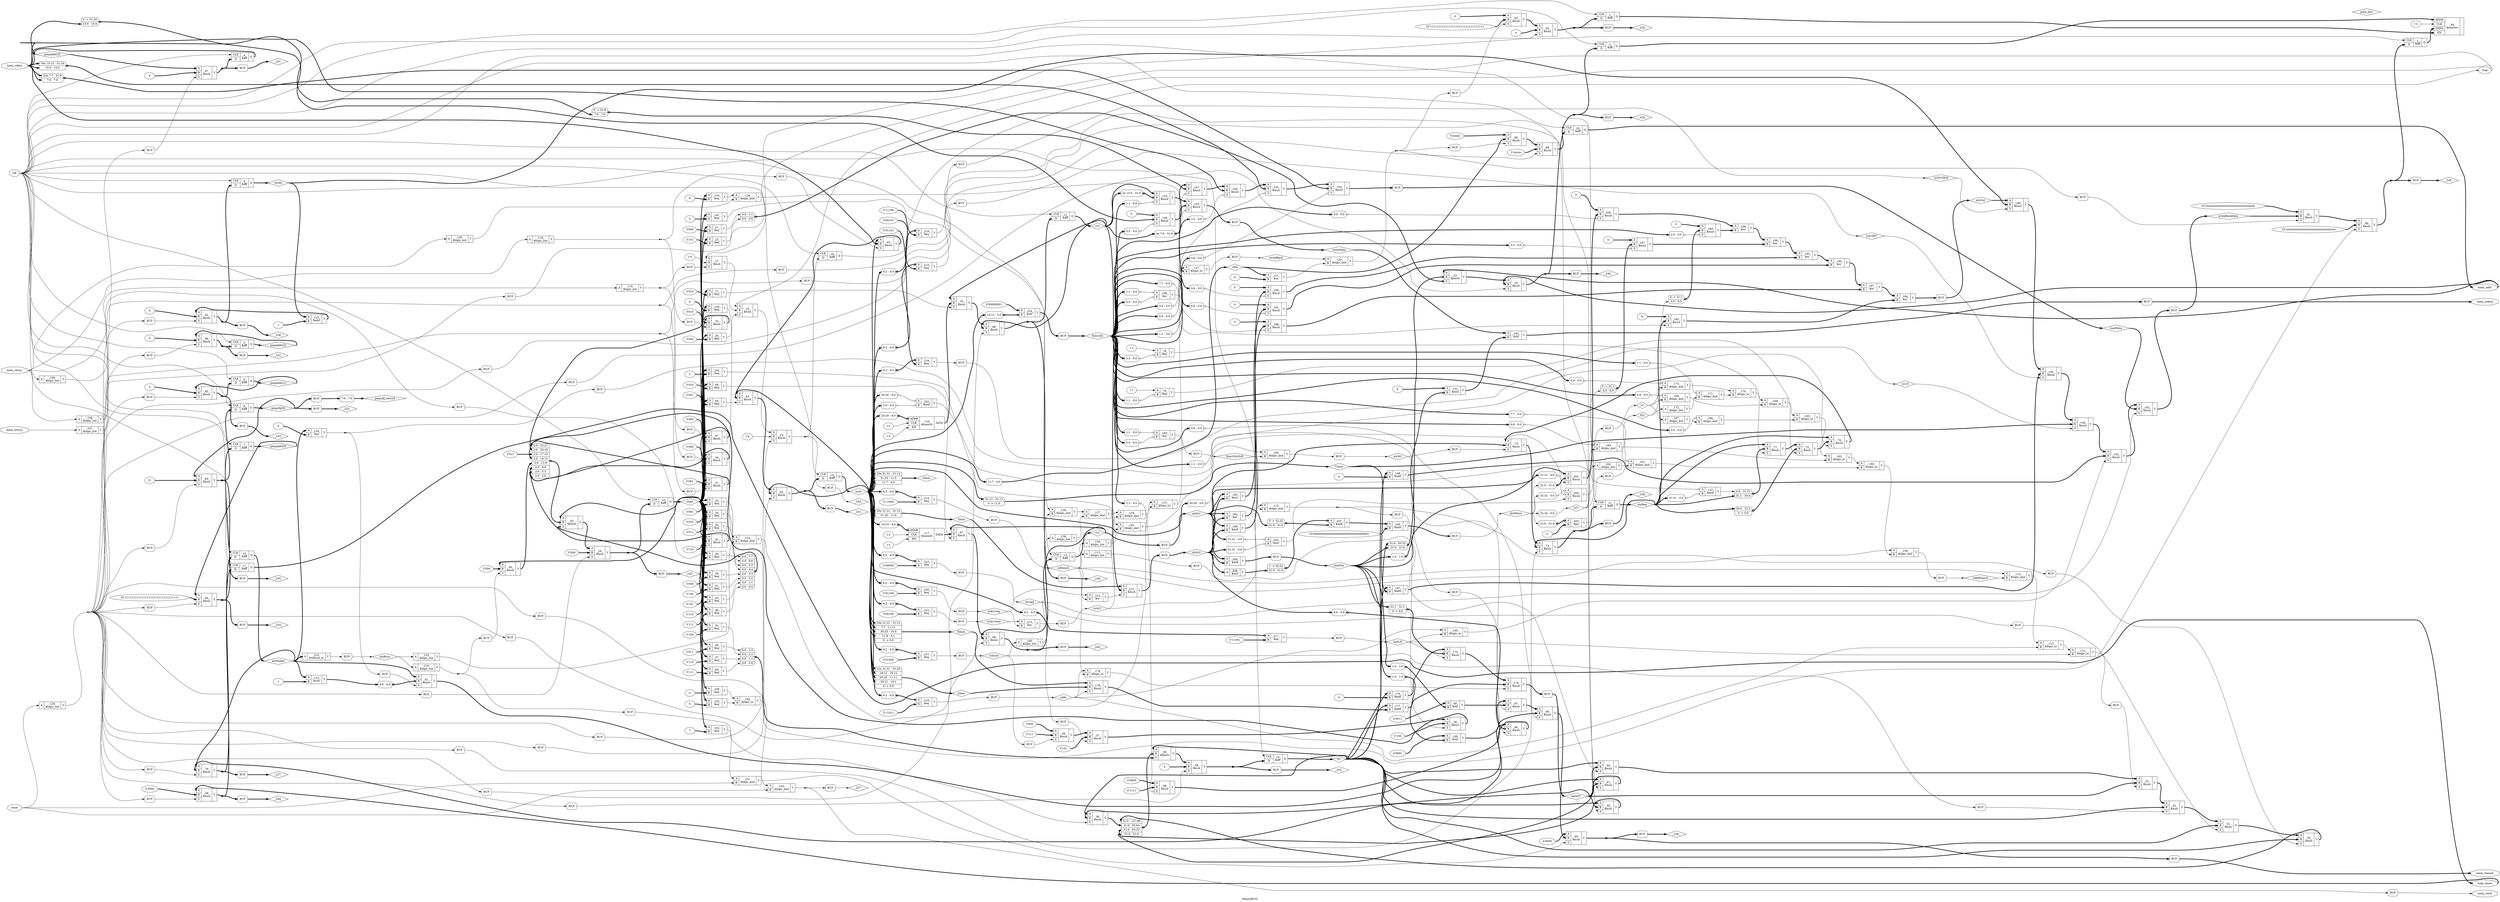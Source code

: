 digraph "FemtoRV32" {
label="FemtoRV32";
rankdir="LR";
remincross=true;
n275 [ shape=diamond, label="pmpaddr[3]", color="black", fontcolor="black" ];
n276 [ shape=diamond, label="pmpaddr[2]", color="black", fontcolor="black" ];
n277 [ shape=diamond, label="pmpaddr[1]", color="black", fontcolor="black" ];
n278 [ shape=diamond, label="pmpaddr[0]", color="black", fontcolor="black" ];
n279 [ shape=diamond, label="pmpcfg[0]", color="black", fontcolor="black" ];
n281 [ shape=diamond, label="writeBack", color="black", fontcolor="black" ];
n282 [ shape=diamond, label="writeBackData", color="black", fontcolor="black" ];
n283 [ shape=diamond, label="storeData", color="black", fontcolor="black" ];
n284 [ shape=diamond, label="loadData", color="black", fontcolor="black" ];
n285 [ shape=diamond, label="takeBranch", color="black", fontcolor="black" ];
n286 [ shape=diamond, label="nextPC", color="black", fontcolor="black" ];
n287 [ shape=diamond, label="aluWr", color="black", fontcolor="black" ];
n288 [ shape=diamond, label="funct3IsShift", color="black", fontcolor="black" ];
n289 [ shape=diamond, label="aluOut", color="black", fontcolor="black" ];
n290 [ shape=diamond, label="EQ", color="black", fontcolor="black" ];
n291 [ shape=diamond, label="LTU", color="black", fontcolor="black" ];
n292 [ shape=diamond, label="LT", color="black", fontcolor="black" ];
n293 [ shape=diamond, label="aluMinus", color="black", fontcolor="black" ];
n294 [ shape=diamond, label="aluPlus", color="black", fontcolor="black" ];
n295 [ shape=diamond, label="aluBusy", color="black", fontcolor="black" ];
n296 [ shape=diamond, label="aluIn2", color="black", fontcolor="black" ];
n297 [ shape=diamond, label="aluIn1", color="black", fontcolor="black" ];
n298 [ shape=diamond, label="isALU", color="black", fontcolor="black" ];
n299 [ shape=diamond, label="isBranch", color="black", fontcolor="black" ];
n300 [ shape=diamond, label="isAUIPC", color="black", fontcolor="black" ];
n301 [ shape=diamond, label="isLUI", color="black", fontcolor="black" ];
n302 [ shape=diamond, label="isJALR", color="black", fontcolor="black" ];
n303 [ shape=diamond, label="isJAL", color="black", fontcolor="black" ];
n304 [ shape=diamond, label="isSYSTEM", color="black", fontcolor="black" ];
n305 [ shape=diamond, label="isALUreg", color="black", fontcolor="black" ];
n306 [ shape=diamond, label="isStore", color="black", fontcolor="black" ];
n307 [ shape=diamond, label="isALUimm", color="black", fontcolor="black" ];
n308 [ shape=diamond, label="isLoad", color="black", fontcolor="black" ];
n309 [ shape=diamond, label="Jimm", color="black", fontcolor="black" ];
n310 [ shape=diamond, label="Bimm", color="black", fontcolor="black" ];
n311 [ shape=diamond, label="Simm", color="black", fontcolor="black" ];
n312 [ shape=diamond, label="Iimm", color="black", fontcolor="black" ];
n313 [ shape=diamond, label="Uimm", color="black", fontcolor="black" ];
n314 [ shape=diamond, label="funct3Is", color="black", fontcolor="black" ];
n315 [ shape=diamond, label="rdId", color="black", fontcolor="black" ];
n316 [ shape=diamond, label="cycles", color="black", fontcolor="black" ];
n317 [ shape=diamond, label="aluShamt", color="black", fontcolor="black" ];
n318 [ shape=diamond, label="aluReg", color="black", fontcolor="black" ];
n319 [ shape=diamond, label="rs2", color="black", fontcolor="black" ];
n320 [ shape=diamond, label="rs1", color="black", fontcolor="black" ];
n321 [ shape=diamond, label="instr", color="black", fontcolor="black" ];
n322 [ shape=diamond, label="PC", color="black", fontcolor="black" ];
n323 [ shape=diamond, label="state", color="black", fontcolor="black" ];
n324 [ shape=diamond, label="pmp_priv", color="black", fontcolor="black" ];
n325 [ shape=diamond, label="pmpcfg_entry0", color="black", fontcolor="black" ];
n326 [ shape=octagon, label="trap_cause", color="black", fontcolor="black" ];
n327 [ shape=octagon, label="trap", color="black", fontcolor="black" ];
n328 [ shape=octagon, label="reset", color="black", fontcolor="black" ];
n329 [ shape=octagon, label="mem_wbusy", color="black", fontcolor="black" ];
n330 [ shape=octagon, label="mem_rbusy", color="black", fontcolor="black" ];
n331 [ shape=octagon, label="mem_rstrb", color="black", fontcolor="black" ];
n332 [ shape=octagon, label="mem_rdata", color="black", fontcolor="black" ];
n333 [ shape=octagon, label="mem_wmask", color="black", fontcolor="black" ];
n334 [ shape=octagon, label="mem_wdata", color="black", fontcolor="black" ];
n335 [ shape=octagon, label="mem_addr", color="black", fontcolor="black" ];
n336 [ shape=octagon, label="clk", color="black", fontcolor="black" ];
{ rank="source"; n328; n329; n330; n332; n336;}
{ rank="sink"; n326; n327; n331; n333; n334; n335;}
c340 [ shape=record, label="{{<p337> CLK|<p338> D}|_1_\n$dff|{<p339> Q}}" ];
c341 [ shape=record, label="{{<p337> CLK|<p338> D}|_2_\n$dff|{<p339> Q}}" ];
c342 [ shape=record, label="{{<p337> CLK|<p338> D}|_3_\n$dff|{<p339> Q}}" ];
c343 [ shape=record, label="{{<p337> CLK|<p338> D}|_4_\n$dff|{<p339> Q}}" ];
c344 [ shape=record, label="{{<p337> CLK|<p338> D}|_5_\n$dff|{<p339> Q}}" ];
c345 [ shape=record, label="{{<p337> CLK|<p338> D}|_6_\n$dff|{<p339> Q}}" ];
c346 [ shape=record, label="{{<p337> CLK|<p338> D}|_7_\n$dff|{<p339> Q}}" ];
c347 [ shape=record, label="{{<p337> CLK|<p338> D}|_8_\n$dff|{<p339> Q}}" ];
c348 [ shape=record, label="{{<p337> CLK|<p338> D}|_9_\n$dff|{<p339> Q}}" ];
c349 [ shape=record, label="{{<p337> CLK|<p338> D}|_10_\n$dff|{<p339> Q}}" ];
c350 [ shape=record, label="{{<p337> CLK|<p338> D}|_11_\n$dff|{<p339> Q}}" ];
c351 [ shape=record, label="{{<p337> CLK|<p338> D}|_12_\n$dff|{<p339> Q}}" ];
c352 [ shape=record, label="{{<p337> CLK|<p338> D}|_13_\n$dff|{<p339> Q}}" ];
c353 [ shape=record, label="{{<p337> CLK|<p338> D}|_14_\n$dff|{<p339> Q}}" ];
c354 [ shape=record, label="{{<p337> CLK|<p338> D}|_15_\n$dff|{<p339> Q}}" ];
c355 [ shape=record, label="{{<p337> CLK|<p338> D}|_16_\n$dff|{<p339> Q}}" ];
c356 [ shape=record, label="{{<p337> CLK|<p338> D}|_17_\n$dff|{<p339> Q}}" ];
c357 [ shape=record, label="{{<p337> CLK|<p338> D}|_18_\n$dff|{<p339> Q}}" ];
c358 [ shape=record, label="{{<p337> CLK|<p338> D}|_19_\n$dff|{<p339> Q}}" ];
c363 [ shape=record, label="{{<p359> A|<p360> B|<p361> S}|_20_\n$mux|{<p362> Y}}" ];
v0 [ label="3'000" ];
c364 [ shape=record, label="{{<p359> A|<p360> B}|_21_\n$eq|{<p362> Y}}" ];
c365 [ shape=record, label="{{<p359> A|<p360> B|<p361> S}|_22_\n$pmux|{<p362> Y}}" ];
x1 [ shape=record, style=rounded, label="<s1> 0:0 - 1:1 |<s0> 0:0 - 0:0 " ];
x1:e -> c365:p361:w [arrowhead=odiamond, arrowtail=odiamond, dir=both, color="black", style="setlinewidth(3)", label=""];
x2 [ shape=record, style=rounded, label="<s1> 31:0 - 63:32 |<s0> 31:0 - 31:0 " ];
x2:e -> c365:p360:w [arrowhead=odiamond, arrowtail=odiamond, dir=both, color="black", style="setlinewidth(3)", label=""];
v3 [ label="3'101" ];
c366 [ shape=record, label="{{<p359> A|<p360> B}|_23_\n$eq|{<p362> Y}}" ];
v4 [ label="1'0" ];
c367 [ shape=record, label="{{<p359> A|<p360> B|<p361> S}|_24_\n$mux|{<p362> Y}}" ];
c368 [ shape=record, label="{{<p359> A|<p360> B|<p361> S}|_25_\n$mux|{<p362> Y}}" ];
v5 [ label="3'000" ];
c369 [ shape=record, label="{{<p359> A|<p360> B}|_26_\n$eq|{<p362> Y}}" ];
v6 [ label="1'0" ];
c370 [ shape=record, label="{{<p359> A|<p360> B|<p361> S}|_27_\n$mux|{<p362> Y}}" ];
v7 [ label="4'0000" ];
c371 [ shape=record, label="{{<p359> A|<p360> B|<p361> S}|_28_\n$mux|{<p362> Y}}" ];
v8 [ label="3'000" ];
c372 [ shape=record, label="{{<p359> A|<p360> B|<p361> S}|_29_\n$mux|{<p362> Y}}" ];
v9 [ label="3'000" ];
c373 [ shape=record, label="{{<p359> A|<p360> B}|_30_\n$eq|{<p362> Y}}" ];
v10 [ label="3'001" ];
c374 [ shape=record, label="{{<p359> A|<p360> B|<p361> S}|_31_\n$mux|{<p362> Y}}" ];
v11 [ label="3'001" ];
c375 [ shape=record, label="{{<p359> A|<p360> B}|_32_\n$eq|{<p362> Y}}" ];
v12 [ label="3'010" ];
c376 [ shape=record, label="{{<p359> A|<p360> B|<p361> S}|_33_\n$mux|{<p362> Y}}" ];
v13 [ label="3'010" ];
c377 [ shape=record, label="{{<p359> A|<p360> B}|_34_\n$eq|{<p362> Y}}" ];
v14 [ label="3'011" ];
c378 [ shape=record, label="{{<p359> A|<p360> B}|_35_\n$eq|{<p362> Y}}" ];
v15 [ label="3'100" ];
c379 [ shape=record, label="{{<p359> A|<p360> B|<p361> S}|_36_\n$mux|{<p362> Y}}" ];
v16 [ label="3'101" ];
c380 [ shape=record, label="{{<p359> A|<p360> B|<p361> S}|_37_\n$mux|{<p362> Y}}" ];
v17 [ label="3'111" ];
v18 [ label="3'000" ];
c381 [ shape=record, label="{{<p359> A|<p360> B|<p361> S}|_38_\n$mux|{<p362> Y}}" ];
v19 [ label="3'100" ];
c382 [ shape=record, label="{{<p359> A|<p360> B}|_39_\n$eq|{<p362> Y}}" ];
v20 [ label="3'000" ];
c383 [ shape=record, label="{{<p359> A|<p360> B|<p361> S}|_40_\n$mux|{<p362> Y}}" ];
v21 [ label="3'101" ];
c384 [ shape=record, label="{{<p359> A|<p360> B}|_41_\n$eq|{<p362> Y}}" ];
v22 [ label="3'110" ];
c385 [ shape=record, label="{{<p359> A|<p360> B|<p361> S}|_42_\n$mux|{<p362> Y}}" ];
v23 [ label="3'110" ];
c386 [ shape=record, label="{{<p359> A|<p360> B}|_43_\n$eq|{<p362> Y}}" ];
v24 [ label="3'000" ];
c387 [ shape=record, label="{{<p359> A|<p360> B|<p361> S}|_44_\n$mux|{<p362> Y}}" ];
v27 [ label="3'011" ];
c388 [ shape=record, label="{{<p359> A|<p360> B|<p361> S}|_45_\n$pmux|{<p362> Y}}" ];
x25 [ shape=record, style=rounded, label="<s7> 0:0 - 7:7 |<s6> 0:0 - 6:6 |<s5> 0:0 - 5:5 |<s4> 0:0 - 4:4 |<s3> 0:0 - 3:3 |<s2> 0:0 - 2:2 |<s1> 0:0 - 1:1 |<s0> 0:0 - 0:0 " ];
x25:e -> c388:p361:w [arrowhead=odiamond, arrowtail=odiamond, dir=both, color="black", style="setlinewidth(3)", label=""];
x26 [ shape=record, style=rounded, label="<s7> 2:0 - 23:21 |<s6> 2:0 - 20:18 |<s5> 2:0 - 17:15 |<s4> 2:0 - 14:12 |<s3> 2:0 - 11:9 |<s2> 2:0 - 8:6 |<s1> 2:0 - 5:3 |<s0> 2:0 - 2:0 " ];
x26:e -> c388:p360:w [arrowhead=odiamond, arrowtail=odiamond, dir=both, color="black", style="setlinewidth(3)", label=""];
v28 [ label="3'111" ];
c389 [ shape=record, label="{{<p359> A|<p360> B}|_46_\n$eq|{<p362> Y}}" ];
v29 [ label="3'000" ];
c390 [ shape=record, label="{{<p359> A|<p360> B|<p361> S}|_47_\n$mux|{<p362> Y}}" ];
v30 [ label="0" ];
c391 [ shape=record, label="{{<p359> A|<p360> B|<p361> S}|_48_\n$mux|{<p362> Y}}" ];
v31 [ label="3'011" ];
c392 [ shape=record, label="{{<p359> A|<p360> B}|_49_\n$eq|{<p362> Y}}" ];
c393 [ shape=record, label="{{<p359> A|<p360> B|<p361> S}|_50_\n$mux|{<p362> Y}}" ];
c394 [ shape=record, label="{{<p359> A|<p360> B|<p361> S}|_51_\n$mux|{<p362> Y}}" ];
c395 [ shape=record, label="{{<p359> A|<p360> B|<p361> S}|_52_\n$mux|{<p362> Y}}" ];
c396 [ shape=record, label="{{<p359> A|<p360> B|<p361> S}|_53_\n$mux|{<p362> Y}}" ];
c397 [ shape=record, label="{{<p359> A|<p360> B|<p361> S}|_54_\n$mux|{<p362> Y}}" ];
v32 [ label="3'100" ];
c398 [ shape=record, label="{{<p359> A|<p360> B}|_55_\n$eq|{<p362> Y}}" ];
c399 [ shape=record, label="{{<p359> A|<p360> B|<p361> S}|_56_\n$mux|{<p362> Y}}" ];
v33 [ label="3'110" ];
c400 [ shape=record, label="{{<p359> A|<p360> B}|_57_\n$eq|{<p362> Y}}" ];
c401 [ shape=record, label="{{<p359> A|<p360> B|<p361> S}|_58_\n$mux|{<p362> Y}}" ];
c402 [ shape=record, label="{{<p359> A|<p360> B|<p361> S}|_59_\n$pmux|{<p362> Y}}" ];
x34 [ shape=record, style=rounded, label="<s3> 0:0 - 3:3 |<s2> 0:0 - 2:2 |<s1> 0:0 - 1:1 |<s0> 0:0 - 0:0 " ];
x34:e -> c402:p361:w [arrowhead=odiamond, arrowtail=odiamond, dir=both, color="black", style="setlinewidth(3)", label=""];
x35 [ shape=record, style=rounded, label="<s3> 31:0 - 127:96 |<s2> 31:0 - 95:64 |<s1> 31:0 - 63:32 |<s0> 31:0 - 31:0 " ];
x35:e -> c402:p360:w [arrowhead=odiamond, arrowtail=odiamond, dir=both, color="black", style="setlinewidth(3)", label=""];
v36 [ label="3'111" ];
c403 [ shape=record, label="{{<p359> A|<p360> B}|_60_\n$eq|{<p362> Y}}" ];
c404 [ shape=record, label="{{<p359> A|<p360> B|<p361> S}|_61_\n$mux|{<p362> Y}}" ];
c405 [ shape=record, label="{{<p359> A|<p360> B|<p361> S}|_62_\n$mux|{<p362> Y}}" ];
c406 [ shape=record, label="{{<p359> A|<p360> B|<p361> S}|_63_\n$mux|{<p362> Y}}" ];
v37 [ label="3'001" ];
c407 [ shape=record, label="{{<p359> A|<p360> B}|_64_\n$eq|{<p362> Y}}" ];
c408 [ shape=record, label="{{<p359> A|<p360> B|<p361> S}|_65_\n$mux|{<p362> Y}}" ];
c409 [ shape=record, label="{{<p359> A|<p360> B|<p361> S}|_66_\n$mux|{<p362> Y}}" ];
c410 [ shape=record, label="{{<p359> A|<p360> B|<p361> S}|_67_\n$mux|{<p362> Y}}" ];
v38 [ label="3'010" ];
c411 [ shape=record, label="{{<p359> A|<p360> B}|_68_\n$eq|{<p362> Y}}" ];
c412 [ shape=record, label="{{<p359> A|<p360> B|<p361> S}|_69_\n$mux|{<p362> Y}}" ];
c413 [ shape=record, label="{{<p359> A|<p360> B|<p361> S}|_70_\n$mux|{<p362> Y}}" ];
v39 [ label="3'010" ];
c414 [ shape=record, label="{{<p359> A|<p360> B}|_71_\n$eq|{<p362> Y}}" ];
c415 [ shape=record, label="{{<p359> A|<p360> B|<p361> S}|_72_\n$mux|{<p362> Y}}" ];
c416 [ shape=record, label="{{<p359> A|<p360> B|<p361> S}|_73_\n$mux|{<p362> Y}}" ];
c417 [ shape=record, label="{{<p359> A|<p360> B|<p361> S}|_74_\n$mux|{<p362> Y}}" ];
c418 [ shape=record, label="{{<p359> A|<p360> B|<p361> S}|_75_\n$mux|{<p362> Y}}" ];
x40 [ shape=record, style=rounded, label="<s1> 30:0 - 31:1 |0 -&gt; 0:0 " ];
x40:e -> c418:p360:w [arrowhead=odiamond, arrowtail=odiamond, dir=both, color="black", style="setlinewidth(3)", label=""];
v42 [ label="1'1" ];
c419 [ shape=record, label="{{<p359> A|<p360> B}|_76_\n$eq|{<p362> Y}}" ];
x41 [ shape=record, style=rounded, label="<s0> 1:1 - 0:0 " ];
x41:e -> c419:p360:w [arrowhead=odiamond, arrowtail=odiamond, dir=both, color="black", label=""];
c420 [ shape=record, label="{{<p359> A|<p360> B|<p361> S}|_77_\n$mux|{<p362> Y}}" ];
x43 [ shape=record, style=rounded, label="<s1> 0:0 - 31:31 |<s0> 31:1 - 30:0 " ];
x43:e -> c420:p360:w [arrowhead=odiamond, arrowtail=odiamond, dir=both, color="black", style="setlinewidth(3)", label=""];
v45 [ label="1'1" ];
c421 [ shape=record, label="{{<p359> A|<p360> B}|_78_\n$eq|{<p362> Y}}" ];
x44 [ shape=record, style=rounded, label="<s0> 5:5 - 0:0 " ];
x44:e -> c421:p360:w [arrowhead=odiamond, arrowtail=odiamond, dir=both, color="black", label=""];
c422 [ shape=record, label="{{<p359> A|<p360> B|<p361> S}|_79_\n$mux|{<p362> Y}}" ];
c423 [ shape=record, label="{{<p359> A|<p360> B|<p361> S}|_80_\n$mux|{<p362> Y}}" ];
x46 [ shape=record, style=rounded, label="<s0> 4:0 - 4:0 " ];
x46:e -> c423:p360:w [arrowhead=odiamond, arrowtail=odiamond, dir=both, color="black", style="setlinewidth(3)", label=""];
c424 [ shape=record, label="{{<p359> A|<p360> B|<p361> S}|_81_\n$mux|{<p362> Y}}" ];
x47 [ shape=record, style=rounded, label="<s0> 4:0 - 4:0 " ];
x47:e -> c424:p360:w [arrowhead=odiamond, arrowtail=odiamond, dir=both, color="black", style="setlinewidth(3)", label=""];
v48 [ label="0" ];
c425 [ shape=record, label="{{<p359> A|<p360> B|<p361> S}|_82_\n$mux|{<p362> Y}}" ];
v49 [ label="31" ];
c426 [ shape=record, label="{{<p359> A|<p360> B|<p361> S}|_83_\n$mux|{<p362> Y}}" ];
v50 [ label="32'11111111111111111111111111111111" ];
c427 [ shape=record, label="{{<p359> A|<p360> B|<p361> S}|_84_\n$mux|{<p362> Y}}" ];
v51 [ label="0" ];
c428 [ shape=record, label="{{<p359> A|<p360> B|<p361> S}|_85_\n$mux|{<p362> Y}}" ];
v52 [ label="0" ];
c429 [ shape=record, label="{{<p359> A|<p360> B|<p361> S}|_86_\n$mux|{<p362> Y}}" ];
v53 [ label="0" ];
c430 [ shape=record, label="{{<p359> A|<p360> B|<p361> S}|_87_\n$mux|{<p362> Y}}" ];
v54 [ label="5'xxxxx" ];
c431 [ shape=record, label="{{<p359> A|<p360> B|<p361> S}|_88_\n$mux|{<p362> Y}}" ];
v55 [ label="5'xxxxx" ];
c432 [ shape=record, label="{{<p359> A|<p360> B|<p361> S}|_89_\n$mux|{<p362> Y}}" ];
v56 [ label="32'xxxxxxxxxxxxxxxxxxxxxxxxxxxxxxxx" ];
c433 [ shape=record, label="{{<p359> A|<p360> B|<p361> S}|_90_\n$mux|{<p362> Y}}" ];
v57 [ label="32'xxxxxxxxxxxxxxxxxxxxxxxxxxxxxxxx" ];
c434 [ shape=record, label="{{<p359> A|<p360> B|<p361> S}|_91_\n$mux|{<p362> Y}}" ];
v58 [ label="0" ];
c435 [ shape=record, label="{{<p359> A|<p360> B|<p361> S}|_92_\n$mux|{<p362> Y}}" ];
v59 [ label="32'11111111111111111111111111111111" ];
v60 [ label="0" ];
c436 [ shape=record, label="{{<p359> A|<p360> B|<p361> S}|_93_\n$mux|{<p362> Y}}" ];
v61 [ label="1'x" ];
c440 [ shape=record, label="{{<p437> ADDR|<p337> CLK|<p438> DATA|<p439> EN}|_94_\n$memwr|{}}" ];
v62 [ label="4'0000" ];
c441 [ shape=record, label="{{<p359> A|<p360> B|<p361> S}|_95_\n$mux|{<p362> Y}}" ];
c442 [ shape=record, label="{{<p359> A|<p360> B|<p361> S}|_96_\n$mux|{<p362> Y}}" ];
x63 [ shape=record, style=rounded, label="<s0> 0:0 - 0:0 " ];
x63:e -> c442:p361:w [arrowhead=odiamond, arrowtail=odiamond, dir=both, color="black", label=""];
c443 [ shape=record, label="{{<p359> A|<p360> B|<p361> S}|_97_\n$mux|{<p362> Y}}" ];
x64 [ shape=record, style=rounded, label="<s0> 1:1 - 0:0 " ];
x64:e -> c443:p361:w [arrowhead=odiamond, arrowtail=odiamond, dir=both, color="black", label=""];
v66 [ label="4'1111" ];
v67 [ label="4'0000" ];
c444 [ shape=record, label="{{<p359> A|<p360> B|<p361> S}|_98_\n$mux|{<p362> Y}}" ];
x65 [ shape=record, style=rounded, label="<s0> 2:2 - 0:0 " ];
x65:e -> c444:p361:w [arrowhead=odiamond, arrowtail=odiamond, dir=both, color="black", label=""];
v69 [ label="4'0011" ];
c445 [ shape=record, label="{{<p359> A|<p360> B}|_99_\n$shl|{<p362> Y}}" ];
x68 [ shape=record, style=rounded, label="<s0> 1:0 - 1:0 " ];
x68:e -> c445:p360:w [arrowhead=odiamond, arrowtail=odiamond, dir=both, color="black", style="setlinewidth(3)", label=""];
v71 [ label="4'0001" ];
c446 [ shape=record, label="{{<p359> A|<p360> B}|_100_\n$shl|{<p362> Y}}" ];
x70 [ shape=record, style=rounded, label="<s0> 1:0 - 1:0 " ];
x70:e -> c446:p360:w [arrowhead=odiamond, arrowtail=odiamond, dir=both, color="black", style="setlinewidth(3)", label=""];
c447 [ shape=record, label="{{<p359> A|<p360> B}|_101_\n$logic_and|{<p362> Y}}" ];
v72 [ label="7" ];
c448 [ shape=record, label="{{<p359> A|<p360> B}|_102_\n$eq|{<p362> Y}}" ];
c449 [ shape=record, label="{{<p359> A|<p360> B}|_103_\n$logic_and|{<p362> Y}}" ];
c450 [ shape=record, label="{{<p359> A|<p360> B}|_104_\n$logic_or|{<p362> Y}}" ];
v73 [ label="5" ];
c451 [ shape=record, label="{{<p359> A|<p360> B}|_105_\n$eq|{<p362> Y}}" ];
v74 [ label="0" ];
c452 [ shape=record, label="{{<p359> A|<p360> B}|_106_\n$eq|{<p362> Y}}" ];
c453 [ shape=record, label="{{<p359> A}|_107_\n$logic_not|{<p362> Y}}" ];
c454 [ shape=record, label="{{<p359> A}|_108_\n$logic_not|{<p362> Y}}" ];
c455 [ shape=record, label="{{<p359> A}|_109_\n$logic_not|{<p362> Y}}" ];
c456 [ shape=record, label="{{<p359> A}|_110_\n$logic_not|{<p362> Y}}" ];
c457 [ shape=record, label="{{<p359> A}|_111_\n$logic_not|{<p362> Y}}" ];
c458 [ shape=record, label="{{<p359> A|<p360> B}|_112_\n$logic_or|{<p362> Y}}" ];
c459 [ shape=record, label="{{<p359> A|<p360> B}|_113_\n$logic_or|{<p362> Y}}" ];
c460 [ shape=record, label="{{<p359> A|<p360> B}|_114_\n$logic_and|{<p362> Y}}" ];
c461 [ shape=record, label="{{<p359> A|<p360> B}|_115_\n$logic_and|{<p362> Y}}" ];
v76 [ label="1'x" ];
v77 [ label="1'x" ];
c462 [ shape=record, label="{{<p437> ADDR|<p337> CLK|<p439> EN}|_116_\n$memrd|{<p438> DATA}}" ];
x75 [ shape=record, style=rounded, label="<s0> 24:20 - 4:0 " ];
x75:e -> c462:p437:w [arrowhead=odiamond, arrowtail=odiamond, dir=both, color="black", style="setlinewidth(3)", label=""];
v79 [ label="1'x" ];
v80 [ label="1'x" ];
c463 [ shape=record, label="{{<p437> ADDR|<p337> CLK|<p439> EN}|_117_\n$memrd|{<p438> DATA}}" ];
x78 [ shape=record, style=rounded, label="<s0> 19:15 - 4:0 " ];
x78:e -> c463:p437:w [arrowhead=odiamond, arrowtail=odiamond, dir=both, color="black", style="setlinewidth(3)", label=""];
c464 [ shape=record, label="{{<p359> A}|_118_\n$logic_not|{<p362> Y}}" ];
c465 [ shape=record, label="{{<p359> A}|_119_\n$logic_not|{<p362> Y}}" ];
c466 [ shape=record, label="{{<p359> A|<p360> B}|_120_\n$logic_and|{<p362> Y}}" ];
v81 [ label="0" ];
c467 [ shape=record, label="{{<p359> A|<p360> B}|_121_\n$ne|{<p362> Y}}" ];
c468 [ shape=record, label="{{<p359> A|<p360> B}|_122_\n$and|{<p362> Y}}" ];
x82 [ shape=record, style=rounded, label="<s0> 31:31 - 0:0 " ];
x82:e -> c468:p360:w [arrowhead=odiamond, arrowtail=odiamond, dir=both, color="black", label=""];
x83 [ shape=record, style=rounded, label="<s0> 30:30 - 0:0 " ];
x83:e -> c468:p359:w [arrowhead=odiamond, arrowtail=odiamond, dir=both, color="black", label=""];
v84 [ label="1" ];
c469 [ shape=record, label="{{<p359> A|<p360> B}|_123_\n$sub|{<p362> Y}}" ];
v85 [ label="0" ];
c470 [ shape=record, label="{{<p359> A|<p360> B}|_124_\n$ne|{<p362> Y}}" ];
v86 [ label="1" ];
c471 [ shape=record, label="{{<p359> A|<p360> B}|_125_\n$add|{<p362> Y}}" ];
c472 [ shape=record, label="{{<p359> A}|_126_\n$logic_not|{<p362> Y}}" ];
c473 [ shape=record, label="{{<p359> A|<p360> B}|_127_\n$logic_or|{<p362> Y}}" ];
c474 [ shape=record, label="{{<p359> A|<p360> B}|_128_\n$logic_and|{<p362> Y}}" ];
c475 [ shape=record, label="{{<p359> A}|_129_\n$logic_not|{<p362> Y}}" ];
v87 [ label="6" ];
c476 [ shape=record, label="{{<p359> A|<p360> B}|_130_\n$eq|{<p362> Y}}" ];
c477 [ shape=record, label="{{<p359> A|<p360> B}|_131_\n$logic_or|{<p362> Y}}" ];
c478 [ shape=record, label="{{<p359> A|<p360> B}|_132_\n$logic_and|{<p362> Y}}" ];
c479 [ shape=record, label="{{<p359> A}|_133_\n$logic_not|{<p362> Y}}" ];
v88 [ label="4" ];
c480 [ shape=record, label="{{<p359> A|<p360> B}|_134_\n$eq|{<p362> Y}}" ];
c481 [ shape=record, label="{{<p359> A|<p360> B}|_135_\n$logic_and|{<p362> Y}}" ];
c482 [ shape=record, label="{{<p359> A}|_136_\n$logic_not|{<p362> Y}}" ];
c483 [ shape=record, label="{{<p359> A|<p360> B}|_137_\n$logic_and|{<p362> Y}}" ];
c484 [ shape=record, label="{{<p359> A}|_138_\n$logic_not|{<p362> Y}}" ];
c485 [ shape=record, label="{{<p359> A|<p360> B}|_139_\n$logic_and|{<p362> Y}}" ];
c486 [ shape=record, label="{{<p359> A}|_140_\n$logic_not|{<p362> Y}}" ];
v89 [ label="3" ];
c487 [ shape=record, label="{{<p359> A|<p360> B}|_141_\n$eq|{<p362> Y}}" ];
c488 [ shape=record, label="{{<p359> A|<p360> B|<p361> S}|_142_\n$mux|{<p362> Y}}" ];
c489 [ shape=record, label="{{<p359> A|<p360> B|<p361> S}|_143_\n$mux|{<p362> Y}}" ];
c490 [ shape=record, label="{{<p359> A|<p360> B|<p361> S}|_144_\n$mux|{<p362> Y}}" ];
c491 [ shape=record, label="{{<p359> A|<p360> B|<p361> S}|_145_\n$mux|{<p362> Y}}" ];
c492 [ shape=record, label="{{<p359> A|<p360> B|<p361> S}|_146_\n$mux|{<p362> Y}}" ];
c493 [ shape=record, label="{{<p359> A|<p360> B}|_147_\n$add|{<p362> Y}}" ];
v90 [ label="4" ];
c494 [ shape=record, label="{{<p359> A|<p360> B}|_148_\n$add|{<p362> Y}}" ];
c495 [ shape=record, label="{{<p359> A|<p360> B}|_149_\n$logic_or|{<p362> Y}}" ];
c496 [ shape=record, label="{{<p359> A|<p360> B}|_150_\n$shl|{<p362> Y}}" ];
v92 [ label="8" ];
c497 [ shape=record, label="{{<p359> A|<p360> B}|_151_\n$mul|{<p362> Y}}" ];
x91 [ shape=record, style=rounded, label="<s0> 1:0 - 1:0 " ];
x91:e -> c497:p360:w [arrowhead=odiamond, arrowtail=odiamond, dir=both, color="black", style="setlinewidth(3)", label=""];
c498 [ shape=record, label="{{<p359> A|<p360> B|<p361> S}|_152_\n$mux|{<p362> Y}}" ];
x93 [ shape=record, style=rounded, label="<s0> 0:0 - 0:0 " ];
x93:e -> c498:p361:w [arrowhead=odiamond, arrowtail=odiamond, dir=both, color="black", label=""];
x94 [ shape=record, style=rounded, label="<s3> 4x 7:0 - 31:0 " ];
x94:e -> c498:p360:w [arrowhead=odiamond, arrowtail=odiamond, dir=both, color="black", style="setlinewidth(3)", label=""];
c499 [ shape=record, label="{{<p359> A|<p360> B|<p361> S}|_153_\n$mux|{<p362> Y}}" ];
x95 [ shape=record, style=rounded, label="<s0> 1:1 - 0:0 " ];
x95:e -> c499:p361:w [arrowhead=odiamond, arrowtail=odiamond, dir=both, color="black", label=""];
x96 [ shape=record, style=rounded, label="<s1> 2x 15:0 - 31:0 " ];
x96:e -> c499:p360:w [arrowhead=odiamond, arrowtail=odiamond, dir=both, color="black", style="setlinewidth(3)", label=""];
c500 [ shape=record, label="{{<p359> A|<p360> B|<p361> S}|_154_\n$mux|{<p362> Y}}" ];
x97 [ shape=record, style=rounded, label="<s0> 0:0 - 0:0 " ];
x97:e -> c500:p361:w [arrowhead=odiamond, arrowtail=odiamond, dir=both, color="black", label=""];
x98 [ shape=record, style=rounded, label="<s24> 24x 7:7 - 31:8 |<s0> 7:0 - 7:0 " ];
x98:e -> c500:p360:w [arrowhead=odiamond, arrowtail=odiamond, dir=both, color="black", style="setlinewidth(3)", label=""];
c501 [ shape=record, label="{{<p359> A|<p360> B|<p361> S}|_155_\n$mux|{<p362> Y}}" ];
x99 [ shape=record, style=rounded, label="<s0> 1:1 - 0:0 " ];
x99:e -> c501:p361:w [arrowhead=odiamond, arrowtail=odiamond, dir=both, color="black", label=""];
x100 [ shape=record, style=rounded, label="<s16> 16x 15:15 - 31:16 |<s0> 15:0 - 15:0 " ];
x100:e -> c501:p360:w [arrowhead=odiamond, arrowtail=odiamond, dir=both, color="black", style="setlinewidth(3)", label=""];
c502 [ shape=record, label="{{<p359> A|<p360> B|<p361> S}|_156_\n$mux|{<p362> Y}}" ];
x101 [ shape=record, style=rounded, label="<s0> 2:2 - 0:0 " ];
x101:e -> c502:p361:w [arrowhead=odiamond, arrowtail=odiamond, dir=both, color="black", label=""];
c503 [ shape=record, label="{{<p359> A|<p360> B|<p361> S}|_157_\n$mux|{<p362> Y}}" ];
x102 [ shape=record, style=rounded, label="<s0> 4:4 - 0:0 " ];
x102:e -> c503:p361:w [arrowhead=odiamond, arrowtail=odiamond, dir=both, color="black", label=""];
x103 [ shape=record, style=rounded, label="0 -&gt; 31:8 |<s0> 7:0 - 7:0 " ];
x103:e -> c503:p360:w [arrowhead=odiamond, arrowtail=odiamond, dir=both, color="black", style="setlinewidth(3)", label=""];
v106 [ label="0" ];
c504 [ shape=record, label="{{<p359> A|<p360> B|<p361> S}|_158_\n$mux|{<p362> Y}}" ];
x104 [ shape=record, style=rounded, label="<s0> 5:5 - 0:0 " ];
x104:e -> c504:p361:w [arrowhead=odiamond, arrowtail=odiamond, dir=both, color="black", label=""];
x105 [ shape=record, style=rounded, label="0 -&gt; 31:16 |<s0> 15:0 - 15:0 " ];
x105:e -> c504:p360:w [arrowhead=odiamond, arrowtail=odiamond, dir=both, color="black", style="setlinewidth(3)", label=""];
c505 [ shape=record, label="{{<p359> A|<p360> B}|_159_\n$logic_and|{<p362> Y}}" ];
c506 [ shape=record, label="{{<p359> A|<p360> B}|_160_\n$logic_or|{<p362> Y}}" ];
c507 [ shape=record, label="{{<p359> A|<p360> B}|_161_\n$logic_and|{<p362> Y}}" ];
x107 [ shape=record, style=rounded, label="<s0> 7:7 - 0:0 " ];
x107:e -> c507:p359:w [arrowhead=odiamond, arrowtail=odiamond, dir=both, color="black", label=""];
c508 [ shape=record, label="{{<p359> A}|_162_\n$logic_not|{<p362> Y}}" ];
c509 [ shape=record, label="{{<p359> A|<p360> B}|_163_\n$logic_or|{<p362> Y}}" ];
c510 [ shape=record, label="{{<p359> A|<p360> B}|_164_\n$logic_and|{<p362> Y}}" ];
x108 [ shape=record, style=rounded, label="<s0> 6:6 - 0:0 " ];
x108:e -> c510:p359:w [arrowhead=odiamond, arrowtail=odiamond, dir=both, color="black", label=""];
c511 [ shape=record, label="{{<p359> A|<p360> B}|_165_\n$logic_or|{<p362> Y}}" ];
c512 [ shape=record, label="{{<p359> A|<p360> B}|_166_\n$logic_and|{<p362> Y}}" ];
x109 [ shape=record, style=rounded, label="<s0> 5:5 - 0:0 " ];
x109:e -> c512:p359:w [arrowhead=odiamond, arrowtail=odiamond, dir=both, color="black", label=""];
c513 [ shape=record, label="{{<p359> A}|_167_\n$logic_not|{<p362> Y}}" ];
c514 [ shape=record, label="{{<p359> A|<p360> B}|_168_\n$logic_or|{<p362> Y}}" ];
c515 [ shape=record, label="{{<p359> A|<p360> B}|_169_\n$logic_and|{<p362> Y}}" ];
x110 [ shape=record, style=rounded, label="<s0> 4:4 - 0:0 " ];
x110:e -> c515:p359:w [arrowhead=odiamond, arrowtail=odiamond, dir=both, color="black", label=""];
c516 [ shape=record, label="{{<p359> A|<p360> B}|_170_\n$logic_or|{<p362> Y}}" ];
c517 [ shape=record, label="{{<p359> A|<p360> B}|_171_\n$logic_and|{<p362> Y}}" ];
x111 [ shape=record, style=rounded, label="<s0> 1:1 - 0:0 " ];
x111:e -> c517:p359:w [arrowhead=odiamond, arrowtail=odiamond, dir=both, color="black", label=""];
c518 [ shape=record, label="{{<p359> A}|_172_\n$logic_not|{<p362> Y}}" ];
c519 [ shape=record, label="{{<p359> A|<p360> B}|_173_\n$logic_and|{<p362> Y}}" ];
x112 [ shape=record, style=rounded, label="<s0> 0:0 - 0:0 " ];
x112:e -> c519:p359:w [arrowhead=odiamond, arrowtail=odiamond, dir=both, color="black", label=""];
c520 [ shape=record, label="{{<p359> A|<p360> B|<p361> S}|_174_\n$mux|{<p362> Y}}" ];
c521 [ shape=record, label="{{<p359> A|<p360> B|<p361> S}|_175_\n$mux|{<p362> Y}}" ];
x113 [ shape=record, style=rounded, label="<s1> 31:1 - 31:1 |0 -&gt; 0:0 " ];
x113:e -> c521:p360:w [arrowhead=odiamond, arrowtail=odiamond, dir=both, color="black", style="setlinewidth(3)", label=""];
v114 [ label="4" ];
c522 [ shape=record, label="{{<p359> A|<p360> B}|_176_\n$add|{<p362> Y}}" ];
c523 [ shape=record, label="{{<p359> A|<p360> B}|_177_\n$add|{<p362> Y}}" ];
c524 [ shape=record, label="{{<p359> A|<p360> B|<p361> S}|_178_\n$mux|{<p362> Y}}" ];
c525 [ shape=record, label="{{<p359> A|<p360> B}|_179_\n$logic_or|{<p362> Y}}" ];
c526 [ shape=record, label="{{<p359> A|<p360> B}|_180_\n$logic_and|{<p362> Y}}" ];
c527 [ shape=record, label="{{<p359> A|<p360> B}|_181_\n$logic_and|{<p362> Y}}" ];
v115 [ label="3" ];
c528 [ shape=record, label="{{<p359> A|<p360> B}|_182_\n$eq|{<p362> Y}}" ];
c529 [ shape=record, label="{{<p359> A|<p360> B}|_183_\n$or|{<p362> Y}}" ];
x116 [ shape=record, style=rounded, label="<s0> 5:5 - 0:0 " ];
x116:e -> c529:p360:w [arrowhead=odiamond, arrowtail=odiamond, dir=both, color="black", label=""];
x117 [ shape=record, style=rounded, label="<s0> 1:1 - 0:0 " ];
x117:e -> c529:p359:w [arrowhead=odiamond, arrowtail=odiamond, dir=both, color="black", label=""];
c530 [ shape=record, label="{{<p359> A|<p360> B}|_184_\n$or|{<p362> Y}}" ];
v118 [ label="0" ];
c531 [ shape=record, label="{{<p359> A|<p360> B|<p361> S}|_185_\n$mux|{<p362> Y}}" ];
c532 [ shape=record, label="{{<p359> A|<p360> B}|_186_\n$or|{<p362> Y}}" ];
x119 [ shape=record, style=rounded, label="<s0> 5:5 - 0:0 " ];
x119:e -> c532:p360:w [arrowhead=odiamond, arrowtail=odiamond, dir=both, color="black", label=""];
x120 [ shape=record, style=rounded, label="<s0> 1:1 - 0:0 " ];
x120:e -> c532:p359:w [arrowhead=odiamond, arrowtail=odiamond, dir=both, color="black", label=""];
c533 [ shape=record, label="{{<p359> A|<p360> B}|_187_\n$or|{<p362> Y}}" ];
v122 [ label="0" ];
c534 [ shape=record, label="{{<p359> A|<p360> B|<p361> S}|_188_\n$mux|{<p362> Y}}" ];
x121 [ shape=record, style=rounded, label="<s0> 7:7 - 0:0 " ];
x121:e -> c534:p361:w [arrowhead=odiamond, arrowtail=odiamond, dir=both, color="black", label=""];
c535 [ shape=record, label="{{<p359> A|<p360> B}|_189_\n$and|{<p362> Y}}" ];
c536 [ shape=record, label="{{<p359> A|<p360> B}|_190_\n$or|{<p362> Y}}" ];
v124 [ label="0" ];
c537 [ shape=record, label="{{<p359> A|<p360> B|<p361> S}|_191_\n$mux|{<p362> Y}}" ];
x123 [ shape=record, style=rounded, label="<s0> 6:6 - 0:0 " ];
x123:e -> c537:p361:w [arrowhead=odiamond, arrowtail=odiamond, dir=both, color="black", label=""];
c538 [ shape=record, label="{{<p359> A|<p360> B}|_192_\n$or|{<p362> Y}}" ];
c539 [ shape=record, label="{{<p359> A|<p360> B}|_193_\n$or|{<p362> Y}}" ];
v126 [ label="0" ];
c540 [ shape=record, label="{{<p359> A|<p360> B|<p361> S}|_194_\n$mux|{<p362> Y}}" ];
x125 [ shape=record, style=rounded, label="<s0> 4:4 - 0:0 " ];
x125:e -> c540:p361:w [arrowhead=odiamond, arrowtail=odiamond, dir=both, color="black", label=""];
c541 [ shape=record, label="{{<p359> A|<p360> B}|_195_\n$xor|{<p362> Y}}" ];
c542 [ shape=record, label="{{<p359> A|<p360> B}|_196_\n$or|{<p362> Y}}" ];
v129 [ label="0" ];
c543 [ shape=record, label="{{<p359> A|<p360> B|<p361> S}|_197_\n$mux|{<p362> Y}}" ];
x127 [ shape=record, style=rounded, label="<s0> 3:3 - 0:0 " ];
x127:e -> c543:p361:w [arrowhead=odiamond, arrowtail=odiamond, dir=both, color="black", label=""];
x128 [ shape=record, style=rounded, label="0 -&gt; 31:1 |<s0> 0:0 - 0:0 " ];
x128:e -> c543:p360:w [arrowhead=odiamond, arrowtail=odiamond, dir=both, color="black", style="setlinewidth(3)", label=""];
c544 [ shape=record, label="{{<p359> A|<p360> B}|_198_\n$or|{<p362> Y}}" ];
v132 [ label="0" ];
c545 [ shape=record, label="{{<p359> A|<p360> B|<p361> S}|_199_\n$mux|{<p362> Y}}" ];
x130 [ shape=record, style=rounded, label="<s0> 2:2 - 0:0 " ];
x130:e -> c545:p361:w [arrowhead=odiamond, arrowtail=odiamond, dir=both, color="black", label=""];
x131 [ shape=record, style=rounded, label="0 -&gt; 31:1 |<s0> 0:0 - 0:0 " ];
x131:e -> c545:p360:w [arrowhead=odiamond, arrowtail=odiamond, dir=both, color="black", style="setlinewidth(3)", label=""];
v134 [ label="0" ];
c546 [ shape=record, label="{{<p359> A|<p360> B|<p361> S}|_200_\n$mux|{<p362> Y}}" ];
x133 [ shape=record, style=rounded, label="<s0> 0:0 - 0:0 " ];
x133:e -> c546:p361:w [arrowhead=odiamond, arrowtail=odiamond, dir=both, color="black", label=""];
c547 [ shape=record, label="{{<p359> A|<p360> B|<p361> S}|_201_\n$mux|{<p362> Y}}" ];
x135 [ shape=record, style=rounded, label="<s0> 31:0 - 31:0 " ];
x135:e -> c547:p360:w [arrowhead=odiamond, arrowtail=odiamond, dir=both, color="black", style="setlinewidth(3)", label=""];
c548 [ shape=record, label="{{<p359> A|<p360> B}|_202_\n$and|{<p362> Y}}" ];
x136 [ shape=record, style=rounded, label="<s0> 5:5 - 0:0 " ];
x136:e -> c548:p360:w [arrowhead=odiamond, arrowtail=odiamond, dir=both, color="black", label=""];
x137 [ shape=record, style=rounded, label="<s0> 30:30 - 0:0 " ];
x137:e -> c548:p359:w [arrowhead=odiamond, arrowtail=odiamond, dir=both, color="black", label=""];
v138 [ label="0" ];
c549 [ shape=record, label="{{<p359> A|<p360> B}|_203_\n$eq|{<p362> Y}}" ];
x139 [ shape=record, style=rounded, label="<s0> 31:0 - 31:0 " ];
x139:e -> c549:p359:w [arrowhead=odiamond, arrowtail=odiamond, dir=both, color="black", style="setlinewidth(3)", label=""];
c550 [ shape=record, label="{{<p359> A|<p360> B|<p361> S}|_204_\n$mux|{<p362> Y}}" ];
x140 [ shape=record, style=rounded, label="<s0> 31:31 - 0:0 " ];
x140:e -> c550:p360:w [arrowhead=odiamond, arrowtail=odiamond, dir=both, color="black", label=""];
x141 [ shape=record, style=rounded, label="<s0> 32:32 - 0:0 " ];
x141:e -> c550:p359:w [arrowhead=odiamond, arrowtail=odiamond, dir=both, color="black", label=""];
c551 [ shape=record, label="{{<p359> A|<p360> B}|_205_\n$xor|{<p362> Y}}" ];
x142 [ shape=record, style=rounded, label="<s0> 31:31 - 0:0 " ];
x142:e -> c551:p360:w [arrowhead=odiamond, arrowtail=odiamond, dir=both, color="black", label=""];
x143 [ shape=record, style=rounded, label="<s0> 31:31 - 0:0 " ];
x143:e -> c551:p359:w [arrowhead=odiamond, arrowtail=odiamond, dir=both, color="black", label=""];
v144 [ label="33'000000000000000000000000000000001" ];
c552 [ shape=record, label="{{<p359> A|<p360> B}|_206_\n$add|{<p362> Y}}" ];
c553 [ shape=record, label="{{<p359> A|<p360> B}|_207_\n$add|{<p362> Y}}" ];
x145 [ shape=record, style=rounded, label="0 -&gt; 32:32 |<s0> 31:0 - 31:0 " ];
x145:e -> c553:p360:w [arrowhead=odiamond, arrowtail=odiamond, dir=both, color="black", style="setlinewidth(3)", label=""];
x146 [ shape=record, style=rounded, label="1 -&gt; 32:32 |<s0> 31:0 - 31:0 " ];
x146:e -> c553:p359:w [arrowhead=odiamond, arrowtail=odiamond, dir=both, color="black", style="setlinewidth(3)", label=""];
c554 [ shape=record, label="{{<p359> A}|_208_\n$not|{<p362> Y}}" ];
c555 [ shape=record, label="{{<p359> A|<p360> B}|_209_\n$add|{<p362> Y}}" ];
c556 [ shape=record, label="{{<p359> A}|_210_\n$reduce_or|{<p362> Y}}" ];
c557 [ shape=record, label="{{<p359> A|<p360> B|<p361> S}|_211_\n$mux|{<p362> Y}}" ];
c558 [ shape=record, label="{{<p359> A|<p360> B}|_212_\n$or|{<p362> Y}}" ];
c559 [ shape=record, label="{{<p359> A|<p360> B}|_213_\n$or|{<p362> Y}}" ];
v147 [ label="5'11000" ];
c560 [ shape=record, label="{{<p359> A|<p360> B}|_214_\n$eq|{<p362> Y}}" ];
x148 [ shape=record, style=rounded, label="<s0> 6:2 - 4:0 " ];
x148:e -> c560:p359:w [arrowhead=odiamond, arrowtail=odiamond, dir=both, color="black", style="setlinewidth(3)", label=""];
v149 [ label="5'00101" ];
c561 [ shape=record, label="{{<p359> A|<p360> B}|_215_\n$eq|{<p362> Y}}" ];
x150 [ shape=record, style=rounded, label="<s0> 6:2 - 4:0 " ];
x150:e -> c561:p359:w [arrowhead=odiamond, arrowtail=odiamond, dir=both, color="black", style="setlinewidth(3)", label=""];
v151 [ label="5'01101" ];
c562 [ shape=record, label="{{<p359> A|<p360> B}|_216_\n$eq|{<p362> Y}}" ];
x152 [ shape=record, style=rounded, label="<s0> 6:2 - 4:0 " ];
x152:e -> c562:p359:w [arrowhead=odiamond, arrowtail=odiamond, dir=both, color="black", style="setlinewidth(3)", label=""];
v153 [ label="5'11001" ];
c563 [ shape=record, label="{{<p359> A|<p360> B}|_217_\n$eq|{<p362> Y}}" ];
x154 [ shape=record, style=rounded, label="<s0> 6:2 - 4:0 " ];
x154:e -> c563:p359:w [arrowhead=odiamond, arrowtail=odiamond, dir=both, color="black", style="setlinewidth(3)", label=""];
v155 [ label="5'11011" ];
c564 [ shape=record, label="{{<p359> A|<p360> B}|_218_\n$eq|{<p362> Y}}" ];
x156 [ shape=record, style=rounded, label="<s0> 6:2 - 4:0 " ];
x156:e -> c564:p359:w [arrowhead=odiamond, arrowtail=odiamond, dir=both, color="black", style="setlinewidth(3)", label=""];
v157 [ label="5'11100" ];
c565 [ shape=record, label="{{<p359> A|<p360> B}|_219_\n$eq|{<p362> Y}}" ];
x158 [ shape=record, style=rounded, label="<s0> 6:2 - 4:0 " ];
x158:e -> c565:p359:w [arrowhead=odiamond, arrowtail=odiamond, dir=both, color="black", style="setlinewidth(3)", label=""];
v159 [ label="5'01100" ];
c566 [ shape=record, label="{{<p359> A|<p360> B}|_220_\n$eq|{<p362> Y}}" ];
x160 [ shape=record, style=rounded, label="<s0> 6:2 - 4:0 " ];
x160:e -> c566:p359:w [arrowhead=odiamond, arrowtail=odiamond, dir=both, color="black", style="setlinewidth(3)", label=""];
v161 [ label="5'01000" ];
c567 [ shape=record, label="{{<p359> A|<p360> B}|_221_\n$eq|{<p362> Y}}" ];
x162 [ shape=record, style=rounded, label="<s0> 6:2 - 4:0 " ];
x162:e -> c567:p359:w [arrowhead=odiamond, arrowtail=odiamond, dir=both, color="black", style="setlinewidth(3)", label=""];
v163 [ label="5'00100" ];
c568 [ shape=record, label="{{<p359> A|<p360> B}|_222_\n$eq|{<p362> Y}}" ];
x164 [ shape=record, style=rounded, label="<s0> 6:2 - 4:0 " ];
x164:e -> c568:p359:w [arrowhead=odiamond, arrowtail=odiamond, dir=both, color="black", style="setlinewidth(3)", label=""];
v165 [ label="5'00000" ];
c569 [ shape=record, label="{{<p359> A|<p360> B}|_223_\n$eq|{<p362> Y}}" ];
x166 [ shape=record, style=rounded, label="<s0> 6:2 - 4:0 " ];
x166:e -> c569:p359:w [arrowhead=odiamond, arrowtail=odiamond, dir=both, color="black", style="setlinewidth(3)", label=""];
v168 [ label="8'00000001" ];
c570 [ shape=record, label="{{<p359> A|<p360> B}|_224_\n$shl|{<p362> Y}}" ];
x167 [ shape=record, style=rounded, label="<s0> 14:12 - 2:0 " ];
x167:e -> c570:p360:w [arrowhead=odiamond, arrowtail=odiamond, dir=both, color="black", style="setlinewidth(3)", label=""];
x169 [ shape=record, style=rounded, label="<s0> 7:0 - 7:0 " ];
x170 [ shape=record, style=rounded, label="<s0> 11:7 - 4:0 " ];
x171 [shape=box, style=rounded, label="BUF"];
x172 [ shape=record, style=rounded, label="<s1> 31:12 - 31:12 |0 -&gt; 11:0 " ];
x173 [ shape=record, style=rounded, label="<s20> 20x 31:31 - 31:12 |<s0> 31:20 - 11:0 " ];
x174 [ shape=record, style=rounded, label="<s21> 20x 31:31 - 31:12 |<s1> 31:25 - 11:5 |<s0> 11:7 - 4:0 " ];
x175 [ shape=record, style=rounded, label="<s23> 20x 31:31 - 31:12 |<s3> 7:7 - 11:11 |<s2> 30:25 - 10:5 |<s1> 11:8 - 4:1 |0 -&gt; 0:0 " ];
x176 [ shape=record, style=rounded, label="<s15> 12x 31:31 - 31:20 |<s3> 19:12 - 19:12 |<s2> 20:20 - 11:11 |<s1> 30:21 - 10:1 |0 -&gt; 0:0 " ];
x177 [shape=box, style=rounded, label="BUF"];
x178 [shape=box, style=rounded, label="BUF"];
x179 [shape=box, style=rounded, label="BUF"];
x180 [shape=box, style=rounded, label="BUF"];
x181 [shape=box, style=rounded, label="BUF"];
x182 [shape=box, style=rounded, label="BUF"];
x183 [shape=box, style=rounded, label="BUF"];
x184 [shape=box, style=rounded, label="BUF"];
x185 [shape=box, style=rounded, label="BUF"];
x186 [shape=box, style=rounded, label="BUF"];
x187 [shape=box, style=rounded, label="BUF"];
x188 [shape=box, style=rounded, label="BUF"];
x189 [shape=box, style=rounded, label="BUF"];
x190 [shape=box, style=rounded, label="BUF"];
x191 [shape=box, style=rounded, label="BUF"];
x192 [shape=box, style=rounded, label="BUF"];
x193 [shape=box, style=rounded, label="BUF"];
x194 [ shape=record, style=rounded, label="<s0> 32:32 - 0:0 " ];
x195 [shape=box, style=rounded, label="BUF"];
x196 [shape=box, style=rounded, label="BUF"];
x197 [shape=box, style=rounded, label="BUF"];
x198 [shape=box, style=rounded, label="BUF"];
x199 [shape=box, style=rounded, label="BUF"];
x200 [shape=box, style=rounded, label="BUF"];
x201 [shape=box, style=rounded, label="BUF"];
x202 [shape=box, style=rounded, label="BUF"];
x203 [shape=box, style=rounded, label="BUF"];
x204 [shape=box, style=rounded, label="BUF"];
x205 [shape=box, style=rounded, label="BUF"];
x206 [shape=box, style=rounded, label="BUF"];
x207 [shape=box, style=rounded, label="BUF"];
x208 [shape=box, style=rounded, label="BUF"];
x209 [shape=box, style=rounded, label="BUF"];
x210 [shape=box, style=rounded, label="BUF"];
x211 [shape=box, style=rounded, label="BUF"];
x212 [shape=box, style=rounded, label="BUF"];
x213 [shape=box, style=rounded, label="BUF"];
x214 [shape=box, style=rounded, label="BUF"];
x215 [shape=box, style=rounded, label="BUF"];
x216 [shape=box, style=rounded, label="BUF"];
x217 [shape=box, style=rounded, label="BUF"];
x218 [shape=box, style=rounded, label="BUF"];
x219 [shape=box, style=rounded, label="BUF"];
x220 [shape=box, style=rounded, label="BUF"];
x221 [shape=box, style=rounded, label="BUF"];
x222 [shape=box, style=rounded, label="BUF"];
x223 [shape=box, style=rounded, label="BUF"];
x224 [shape=box, style=rounded, label="BUF"];
x225 [shape=box, style=rounded, label="BUF"];
x226 [shape=box, style=rounded, label="BUF"];
x227 [shape=box, style=rounded, label="BUF"];
x228 [shape=box, style=rounded, label="BUF"];
x229 [shape=box, style=rounded, label="BUF"];
x230 [shape=box, style=rounded, label="BUF"];
x231 [shape=box, style=rounded, label="BUF"];
x232 [shape=box, style=rounded, label="BUF"];
x233 [shape=box, style=rounded, label="BUF"];
x234 [shape=box, style=rounded, label="BUF"];
x235 [shape=box, style=rounded, label="BUF"];
x236 [shape=box, style=rounded, label="BUF"];
x237 [shape=box, style=rounded, label="BUF"];
x238 [shape=box, style=rounded, label="BUF"];
x239 [shape=box, style=rounded, label="BUF"];
x240 [shape=box, style=rounded, label="BUF"];
x241 [shape=box, style=rounded, label="BUF"];
x242 [shape=box, style=rounded, label="BUF"];
x243 [shape=box, style=rounded, label="BUF"];
x244 [shape=box, style=rounded, label="BUF"];
x245 [shape=box, style=rounded, label="BUF"];
x246 [shape=box, style=rounded, label="BUF"];
x247 [shape=box, style=rounded, label="BUF"];
x248 [shape=box, style=rounded, label="BUF"];
x249 [shape=box, style=rounded, label="BUF"];
x250 [shape=box, style=rounded, label="BUF"];
x251 [shape=box, style=rounded, label="BUF"];
x252 [shape=box, style=rounded, label="BUF"];
x253 [shape=box, style=rounded, label="BUF"];
x254 [shape=box, style=rounded, label="BUF"];
x255 [shape=box, style=rounded, label="BUF"];
x256 [shape=box, style=rounded, label="BUF"];
x257 [shape=box, style=rounded, label="BUF"];
x258 [shape=box, style=rounded, label="BUF"];
x259 [shape=box, style=rounded, label="BUF"];
x260 [shape=box, style=rounded, label="BUF"];
x261 [shape=box, style=rounded, label="BUF"];
x262 [shape=box, style=rounded, label="BUF"];
x263 [shape=box, style=rounded, label="BUF"];
x264 [shape=box, style=rounded, label="BUF"];
x265 [shape=box, style=rounded, label="BUF"];
x266 [shape=box, style=rounded, label="BUF"];
x267 [shape=box, style=rounded, label="BUF"];
x268 [shape=box, style=rounded, label="BUF"];
x269 [shape=box, style=rounded, label="BUF"];
x270 [shape=box, style=rounded, label="BUF"];
x271 [shape=box, style=rounded, label="BUF"];
x272 [shape=box, style=rounded, label="BUF"];
x273 [shape=box, style=rounded, label="BUF"];
x274 [shape=box, style=rounded, label="BUF"];
x275 [shape=box, style=rounded, label="BUF"];
n1 [ shape=point ];
c363:p362:e -> n1:w [color="black", style="setlinewidth(3)", label=""];
n1:e -> c358:p338:w [color="black", style="setlinewidth(3)", label=""];
n1:e -> x272:w:w [color="black", style="setlinewidth(3)", label=""];
c370:p362:e -> c368:p360:w [color="black", label=""];
n100 [ shape=point ];
c427:p362:e -> n100:w [color="black", style="setlinewidth(3)", label=""];
n100:e -> c346:p338:w [color="black", style="setlinewidth(3)", label=""];
n100:e -> x225:w:w [color="black", style="setlinewidth(3)", label=""];
x224:e:e -> c427:p361:w [color="black", label=""];
n102 [ shape=point ];
c428:p362:e -> n102:w [color="black", style="setlinewidth(3)", label=""];
n102:e -> c345:p338:w [color="black", style="setlinewidth(3)", label=""];
n102:e -> x223:w:w [color="black", style="setlinewidth(3)", label=""];
x222:e:e -> c428:p361:w [color="black", label=""];
n104 [ shape=point ];
c429:p362:e -> n104:w [color="black", style="setlinewidth(3)", label=""];
n104:e -> c344:p338:w [color="black", style="setlinewidth(3)", label=""];
n104:e -> x221:w:w [color="black", style="setlinewidth(3)", label=""];
x220:e:e -> c429:p361:w [color="black", label=""];
n106 [ shape=point ];
c430:p362:e -> n106:w [color="black", style="setlinewidth(3)", label=""];
n106:e -> c343:p338:w [color="black", style="setlinewidth(3)", label=""];
n106:e -> x219:w:w [color="black", style="setlinewidth(3)", label=""];
x218:e:e -> c430:p361:w [color="black", label=""];
n108 [ shape=point ];
c431:p362:e -> n108:w [color="black", style="setlinewidth(3)", label=""];
n108:e -> c342:p338:w [color="black", style="setlinewidth(3)", label=""];
n108:e -> x217:w:w [color="black", style="setlinewidth(3)", label=""];
x216:e:e -> c431:p361:w [color="black", label=""];
x268:e:e -> c370:p361:w [color="black", label=""];
c432:p362:e -> c431:p359:w [color="black", style="setlinewidth(3)", label=""];
x215:e:e -> c432:p361:w [color="black", label=""];
n112 [ shape=point ];
c433:p362:e -> n112:w [color="black", style="setlinewidth(3)", label=""];
n112:e -> c341:p338:w [color="black", style="setlinewidth(3)", label=""];
n112:e -> x214:w:w [color="black", style="setlinewidth(3)", label=""];
x213:e:e -> c433:p361:w [color="black", label=""];
c434:p362:e -> c433:p359:w [color="black", style="setlinewidth(3)", label=""];
x212:e:e -> c434:p361:w [color="black", label=""];
n116 [ shape=point ];
c435:p362:e -> n116:w [color="black", style="setlinewidth(3)", label=""];
n116:e -> c340:p338:w [color="black", style="setlinewidth(3)", label=""];
n116:e -> x211:w:w [color="black", style="setlinewidth(3)", label=""];
x210:e:e -> c435:p361:w [color="black", label=""];
c436:p362:e -> c435:p359:w [color="black", style="setlinewidth(3)", label=""];
x209:e:e -> c436:p361:w [color="black", label=""];
n12 [ shape=point ];
c371:p362:e -> n12:w [color="black", style="setlinewidth(3)", label=""];
n12:e -> c356:p338:w [color="black", style="setlinewidth(3)", label=""];
n12:e -> x267:w:w [color="black", style="setlinewidth(3)", label=""];
n120 [ shape=diamond, label="_225_" ];
x206:e:e -> n120:w [color="black", style="setlinewidth(3)", label=""];
n121 [ shape=point ];
c441:p362:e -> n121:w [color="black", style="setlinewidth(3)", label=""];
n121:e -> x207:w:w [color="black", style="setlinewidth(3)", label=""];
n121:e -> x275:w:w [color="black", style="setlinewidth(3)", label=""];
c442:p362:e -> c441:p360:w [color="black", style="setlinewidth(3)", label=""];
c443:p362:e -> c442:p359:w [color="black", style="setlinewidth(3)", label=""];
c444:p362:e -> c443:p359:w [color="black", style="setlinewidth(3)", label=""];
c445:p362:e -> c443:p360:w [color="black", style="setlinewidth(3)", label=""];
c446:p362:e -> c442:p360:w [color="black", style="setlinewidth(3)", label=""];
c447:p362:e -> c441:p361:w [color="black", label=""];
c448:p362:e -> c447:p359:w [color="black", label=""];
n129 [ shape=point ];
c449:p362:e -> n129:w [color="black", label=""];
n129:e -> x208:w:w [color="black", label=""];
n129:e -> x274:w:w [color="black", label=""];
x266:e:e -> c371:p361:w [color="black", label=""];
c450:p362:e -> c449:p359:w [color="black", label=""];
c451:p362:e -> c450:p360:w [color="black", label=""];
c452:p362:e -> c450:p359:w [color="black", label=""];
n133 [ shape=diamond, label="_226_" ];
x207:e:e -> n133:w [color="black", style="setlinewidth(3)", label=""];
n134 [ shape=diamond, label="_227_" ];
x208:e:e -> n134:w [color="black", label=""];
n135 [ shape=point ];
c453:p362:e -> n135:w [color="black", label=""];
n135:e -> x245:w:w [color="black", label=""];
n135:e -> x255:w:w [color="black", label=""];
n136 [ shape=point ];
c454:p362:e -> n136:w [color="black", label=""];
n136:e -> x246:w:w [color="black", label=""];
n136:e -> x256:w:w [color="black", label=""];
c455:p362:e -> x257:w:w [color="black", label=""];
n138 [ shape=point ];
c456:p362:e -> n138:w [color="black", label=""];
n138:e -> x247:w:w [color="black", label=""];
n138:e -> x258:w:w [color="black", label=""];
c457:p362:e -> x248:w:w [color="black", label=""];
n14 [ shape=point ];
c372:p362:e -> n14:w [color="black", style="setlinewidth(3)", label=""];
n14:e -> c355:p338:w [color="black", style="setlinewidth(3)", label=""];
n14:e -> x265:w:w [color="black", style="setlinewidth(3)", label=""];
c458:p362:e -> x249:w:w [color="black", label=""];
c459:p362:e -> c458:p359:w [color="black", label=""];
c460:p362:e -> c459:p359:w [color="black", label=""];
n143 [ shape=point ];
c461:p362:e -> n143:w [color="black", label=""];
n143:e -> x252:w:w [color="black", label=""];
n143:e -> x261:w:w [color="black", label=""];
c462:p438:e -> c413:p360:w [color="black", style="setlinewidth(3)", label=""];
c463:p438:e -> c410:p360:w [color="black", style="setlinewidth(3)", label=""];
n146 [ shape=point ];
c464:p362:e -> n146:w [color="black", label=""];
n146:e -> x242:w:w [color="black", label=""];
n146:e -> x262:w:w [color="black", label=""];
n147 [ shape=point ];
c465:p362:e -> n147:w [color="black", label=""];
n147:e -> x263:w:w [color="black", label=""];
n147:e -> x268:w:w [color="black", label=""];
n148 [ shape=point ];
c466:p362:e -> n148:w [color="black", label=""];
n148:e -> x209:w:w [color="black", label=""];
n148:e -> x212:w:w [color="black", label=""];
n148:e -> x215:w:w [color="black", label=""];
c467:p362:e -> c466:p360:w [color="black", label=""];
x264:e:e -> c372:p361:w [color="black", label=""];
c468:p362:e -> x43:s1:w [color="black", label=""];
c469:p362:e -> x47:s0:w [color="black", style="setlinewidth(3)", label=""];
n152 [ shape=point ];
c470:p362:e -> n152:w [color="black", label=""];
n152:e -> x230:w:w [color="black", label=""];
n152:e -> x234:w:w [color="black", label=""];
c471:p362:e -> c425:p359:w [color="black", style="setlinewidth(3)", label=""];
n154 [ shape=point ];
c472:p362:e -> n154:w [color="black", label=""];
n154:e -> x210:w:w [color="black", label=""];
n154:e -> x213:w:w [color="black", label=""];
n154:e -> x216:w:w [color="black", label=""];
n154:e -> x218:w:w [color="black", label=""];
n154:e -> x220:w:w [color="black", label=""];
n154:e -> x222:w:w [color="black", label=""];
n154:e -> x224:w:w [color="black", label=""];
n154:e -> x226:w:w [color="black", label=""];
n154:e -> x228:w:w [color="black", label=""];
n154:e -> x232:w:w [color="black", label=""];
n154:e -> x236:w:w [color="black", label=""];
n154:e -> x238:w:w [color="black", label=""];
n154:e -> x240:w:w [color="black", label=""];
n154:e -> x243:w:w [color="black", label=""];
n154:e -> x253:w:w [color="black", label=""];
n154:e -> x264:w:w [color="black", label=""];
n154:e -> x266:w:w [color="black", label=""];
n154:e -> x269:w:w [color="black", label=""];
n154:e -> x271:w:w [color="black", label=""];
n155 [ shape=diamond, label="_228_" ];
x211:e:e -> n155:w [color="black", style="setlinewidth(3)", label=""];
n156 [ shape=diamond, label="_229_" ];
x214:e:e -> n156:w [color="black", style="setlinewidth(3)", label=""];
n157 [ shape=diamond, label="_230_" ];
x217:e:e -> n157:w [color="black", style="setlinewidth(3)", label=""];
n158 [ shape=diamond, label="_231_" ];
x219:e:e -> n158:w [color="black", style="setlinewidth(3)", label=""];
n159 [ shape=diamond, label="_232_" ];
x221:e:e -> n159:w [color="black", style="setlinewidth(3)", label=""];
c373:p362:e -> x25:s7:w [color="black", label=""];
n160 [ shape=diamond, label="_233_" ];
x223:e:e -> n160:w [color="black", style="setlinewidth(3)", label=""];
n161 [ shape=diamond, label="_234_" ];
x225:e:e -> n161:w [color="black", style="setlinewidth(3)", label=""];
n162 [ shape=diamond, label="_235_" ];
x227:e:e -> n162:w [color="black", style="setlinewidth(3)", label=""];
n163 [ shape=diamond, label="_236_" ];
x229:e:e -> n163:w [color="black", style="setlinewidth(3)", label=""];
n164 [ shape=diamond, label="_237_" ];
x233:e:e -> n164:w [color="black", style="setlinewidth(3)", label=""];
n165 [ shape=diamond, label="_238_" ];
x237:e:e -> n165:w [color="black", style="setlinewidth(3)", label=""];
n166 [ shape=diamond, label="_239_" ];
x239:e:e -> n166:w [color="black", style="setlinewidth(3)", label=""];
n167 [ shape=diamond, label="_240_" ];
x241:e:e -> n167:w [color="black", style="setlinewidth(3)", label=""];
n168 [ shape=diamond, label="_241_" ];
x244:e:e -> n168:w [color="black", style="setlinewidth(3)", label=""];
n169 [ shape=diamond, label="_242_" ];
x254:e:e -> n169:w [color="black", style="setlinewidth(3)", label=""];
c374:p362:e -> x26:s7:w [color="black", style="setlinewidth(3)", label=""];
n170 [ shape=diamond, label="_243_" ];
x265:e:e -> n170:w [color="black", style="setlinewidth(3)", label=""];
n171 [ shape=diamond, label="_244_" ];
x267:e:e -> n171:w [color="black", style="setlinewidth(3)", label=""];
n172 [ shape=diamond, label="_245_" ];
x270:e:e -> n172:w [color="black", label=""];
n173 [ shape=diamond, label="_246_" ];
x272:e:e -> n173:w [color="black", style="setlinewidth(3)", label=""];
c473:p362:e -> x205:w:w [color="black", label=""];
c474:p362:e -> c473:p360:w [color="black", label=""];
c475:p362:e -> c474:p360:w [color="black", label=""];
c476:p362:e -> c474:p359:w [color="black", label=""];
c477:p362:e -> c473:p359:w [color="black", label=""];
c478:p362:e -> c477:p360:w [color="black", label=""];
x263:e:e -> c374:p361:w [color="black", label=""];
c479:p362:e -> c478:p360:w [color="black", label=""];
c480:p362:e -> c478:p359:w [color="black", label=""];
c481:p362:e -> c477:p359:w [color="black", label=""];
c482:p362:e -> c481:p360:w [color="black", label=""];
c483:p362:e -> c481:p359:w [color="black", label=""];
c484:p362:e -> c483:p360:w [color="black", label=""];
c485:p362:e -> c483:p359:w [color="black", label=""];
c486:p362:e -> c485:p360:w [color="black", label=""];
c487:p362:e -> c485:p359:w [color="black", label=""];
c488:p362:e -> x204:w:w [color="black", style="setlinewidth(3)", label=""];
c375:p362:e -> x25:s6:w [color="black", label=""];
c489:p362:e -> c488:p359:w [color="black", style="setlinewidth(3)", label=""];
c490:p362:e -> c489:p359:w [color="black", style="setlinewidth(3)", label=""];
c491:p362:e -> c490:p359:w [color="black", style="setlinewidth(3)", label=""];
c492:p362:e -> c491:p359:w [color="black", style="setlinewidth(3)", label=""];
c493:p362:e -> c491:p360:w [color="black", style="setlinewidth(3)", label=""];
c494:p362:e -> c489:p360:w [color="black", style="setlinewidth(3)", label=""];
c495:p362:e -> c489:p361:w [color="black", label=""];
c496:p362:e -> x203:w:w [color="black", style="setlinewidth(3)", label=""];
c497:p362:e -> c496:p360:w [color="black", style="setlinewidth(3)", label=""];
c498:p362:e -> x202:w:w [color="black", style="setlinewidth(3)", label=""];
x271:e:e -> c363:p361:w [color="black", label=""];
c376:p362:e -> x26:s6:w [color="black", style="setlinewidth(3)", label=""];
c499:p362:e -> c498:p359:w [color="black", style="setlinewidth(3)", label=""];
c500:p362:e -> x201:w:w [color="black", style="setlinewidth(3)", label=""];
c501:p362:e -> c500:p359:w [color="black", style="setlinewidth(3)", label=""];
c502:p362:e -> c501:p359:w [color="black", style="setlinewidth(3)", label=""];
c503:p362:e -> c502:p359:w [color="black", style="setlinewidth(3)", label=""];
c504:p362:e -> c503:p359:w [color="black", style="setlinewidth(3)", label=""];
c505:p362:e -> x200:w:w [color="black", label=""];
c506:p362:e -> c505:p360:w [color="black", label=""];
c507:p362:e -> c506:p360:w [color="black", label=""];
c508:p362:e -> c507:p360:w [color="black", label=""];
x262:e:e -> c376:p361:w [color="black", label=""];
c509:p362:e -> c506:p359:w [color="black", label=""];
c510:p362:e -> c509:p360:w [color="black", label=""];
c511:p362:e -> c509:p359:w [color="black", label=""];
c512:p362:e -> c511:p360:w [color="black", label=""];
c513:p362:e -> c512:p360:w [color="black", label=""];
c514:p362:e -> c511:p359:w [color="black", label=""];
c515:p362:e -> c514:p360:w [color="black", label=""];
c516:p362:e -> c514:p359:w [color="black", label=""];
c517:p362:e -> c516:p360:w [color="black", label=""];
c518:p362:e -> c517:p360:w [color="black", label=""];
c377:p362:e -> x25:s5:w [color="black", label=""];
c519:p362:e -> c516:p359:w [color="black", label=""];
c520:p362:e -> x199:w:w [color="black", style="setlinewidth(3)", label=""];
c521:p362:e -> c520:p359:w [color="black", style="setlinewidth(3)", label=""];
c522:p362:e -> c521:p359:w [color="black", style="setlinewidth(3)", label=""];
c523:p362:e -> c520:p360:w [color="black", style="setlinewidth(3)", label=""];
c524:p362:e -> c523:p360:w [color="black", style="setlinewidth(3)", label=""];
c525:p362:e -> c520:p361:w [color="black", label=""];
c526:p362:e -> x198:w:w [color="black", label=""];
c527:p362:e -> c526:p359:w [color="black", label=""];
c528:p362:e -> c527:p359:w [color="black", label=""];
c378:p362:e -> x25:s4:w [color="black", label=""];
c529:p362:e -> x197:w:w [color="black", label=""];
c530:p362:e -> x196:w:w [color="black", style="setlinewidth(3)", label=""];
c531:p362:e -> c530:p360:w [color="black", style="setlinewidth(3)", label=""];
c532:p362:e -> c531:p361:w [color="black", label=""];
c533:p362:e -> c530:p359:w [color="black", style="setlinewidth(3)", label=""];
c534:p362:e -> c533:p360:w [color="black", style="setlinewidth(3)", label=""];
c535:p362:e -> c534:p360:w [color="black", style="setlinewidth(3)", label=""];
c536:p362:e -> c533:p359:w [color="black", style="setlinewidth(3)", label=""];
c537:p362:e -> c536:p360:w [color="black", style="setlinewidth(3)", label=""];
c538:p362:e -> c537:p360:w [color="black", style="setlinewidth(3)", label=""];
c379:p362:e -> x26:s4:w [color="black", style="setlinewidth(3)", label=""];
c539:p362:e -> c536:p359:w [color="black", style="setlinewidth(3)", label=""];
c540:p362:e -> c539:p360:w [color="black", style="setlinewidth(3)", label=""];
c541:p362:e -> c540:p360:w [color="black", style="setlinewidth(3)", label=""];
c542:p362:e -> c539:p359:w [color="black", style="setlinewidth(3)", label=""];
c543:p362:e -> c542:p360:w [color="black", style="setlinewidth(3)", label=""];
c544:p362:e -> c542:p359:w [color="black", style="setlinewidth(3)", label=""];
c545:p362:e -> c544:p360:w [color="black", style="setlinewidth(3)", label=""];
c546:p362:e -> c544:p359:w [color="black", style="setlinewidth(3)", label=""];
c547:p362:e -> c546:p360:w [color="black", style="setlinewidth(3)", label=""];
c548:p362:e -> c547:p361:w [color="black", label=""];
x261:e:e -> c379:p361:w [color="black", label=""];
c549:p362:e -> x195:w:w [color="black", label=""];
c550:p362:e -> x193:w:w [color="black", label=""];
c551:p362:e -> c550:p361:w [color="black", label=""];
c552:p362:e -> x192:w:w [color="black", style="setlinewidth(3)", label=""];
c553:p362:e -> c552:p359:w [color="black", style="setlinewidth(3)", label=""];
c554:p362:e -> x146:s0:w [color="black", style="setlinewidth(3)", label=""];
c555:p362:e -> x191:w:w [color="black", style="setlinewidth(3)", label=""];
c556:p362:e -> x190:w:w [color="black", label=""];
c557:p362:e -> x189:w:w [color="black", style="setlinewidth(3)", label=""];
c558:p362:e -> c557:p361:w [color="black", label=""];
c380:p362:e -> c379:p359:w [color="black", style="setlinewidth(3)", label=""];
c559:p362:e -> x187:w:w [color="black", label=""];
c560:p362:e -> x186:w:w [color="black", label=""];
c561:p362:e -> x185:w:w [color="black", label=""];
c562:p362:e -> x184:w:w [color="black", label=""];
c563:p362:e -> x183:w:w [color="black", label=""];
c564:p362:e -> x182:w:w [color="black", label=""];
c565:p362:e -> x181:w:w [color="black", label=""];
c566:p362:e -> x180:w:w [color="black", label=""];
c567:p362:e -> x179:w:w [color="black", label=""];
c568:p362:e -> x178:w:w [color="black", label=""];
x260:e:e -> c380:p361:w [color="black", label=""];
c569:p362:e -> x177:w:w [color="black", label=""];
c570:p362:e -> x171:w:w [color="black", style="setlinewidth(3)", label=""];
c340:p339:e -> c440:p439:w [color="black", style="setlinewidth(3)", label=""];
c341:p339:e -> c440:p438:w [color="black", style="setlinewidth(3)", label=""];
c342:p339:e -> c440:p437:w [color="black", style="setlinewidth(3)", label=""];
c343:p339:e -> n275:w [color="black", style="setlinewidth(3)", label=""];
n275:e -> c430:p359:w [color="black", style="setlinewidth(3)", label=""];
c344:p339:e -> n276:w [color="black", style="setlinewidth(3)", label=""];
n276:e -> c429:p359:w [color="black", style="setlinewidth(3)", label=""];
c345:p339:e -> n277:w [color="black", style="setlinewidth(3)", label=""];
n277:e -> c428:p359:w [color="black", style="setlinewidth(3)", label=""];
c346:p339:e -> n278:w [color="black", style="setlinewidth(3)", label=""];
n278:e -> c427:p359:w [color="black", style="setlinewidth(3)", label=""];
c347:p339:e -> n279:w [color="black", style="setlinewidth(3)", label=""];
n279:e -> c426:p359:w [color="black", style="setlinewidth(3)", label=""];
n279:e -> x206:w:w [color="black", style="setlinewidth(3)", label=""];
n279:e -> x273:w:w [color="black", style="setlinewidth(3)", label=""];
c381:p362:e -> c380:p359:w [color="black", style="setlinewidth(3)", label=""];
x273:e:e -> x169:s0:w [color="black", style="setlinewidth(3)", label=""];
x205:e:e -> n281:w [color="black", label=""];
n281:e -> c466:p359:w [color="black", label=""];
x204:e:e -> n282:w [color="black", style="setlinewidth(3)", label=""];
n282:e -> c434:p360:w [color="black", style="setlinewidth(3)", label=""];
x202:e:e -> n283:w [color="black", style="setlinewidth(3)", label=""];
n283:e -> c496:p359:w [color="black", style="setlinewidth(3)", label=""];
x201:e:e -> n284:w [color="black", style="setlinewidth(3)", label=""];
n284:e -> c488:p360:w [color="black", style="setlinewidth(3)", label=""];
x200:e:e -> n285:w [color="black", label=""];
n285:e -> c460:p360:w [color="black", label=""];
x199:e:e -> n286:w [color="black", style="setlinewidth(3)", label=""];
n286:e -> c396:p360:w [color="black", style="setlinewidth(3)", label=""];
n286:e -> c397:p360:w [color="black", style="setlinewidth(3)", label=""];
n286:e -> c399:p360:w [color="black", style="setlinewidth(3)", label=""];
n286:e -> c401:p360:w [color="black", style="setlinewidth(3)", label=""];
n286:e -> c404:p360:w [color="black", style="setlinewidth(3)", label=""];
x198:e:e -> n287:w [color="black", label=""];
n287:e -> x231:w:w [color="black", label=""];
n287:e -> x235:w:w [color="black", label=""];
x197:e:e -> n288:w [color="black", label=""];
n288:e -> c461:p360:w [color="black", label=""];
n288:e -> c526:p360:w [color="black", label=""];
x196:e:e -> n289:w [color="black", style="setlinewidth(3)", label=""];
n289:e -> c492:p359:w [color="black", style="setlinewidth(3)", label=""];
x259:e:e -> c381:p361:w [color="black", label=""];
x195:e:e -> n290:w [color="black", label=""];
n290:e -> c518:p359:w [color="black", label=""];
n290:e -> c519:p360:w [color="black", label=""];
x194:e -> n291:w [color="black", label=""];
n291:e -> c508:p359:w [color="black", label=""];
n291:e -> c510:p360:w [color="black", label=""];
n291:e -> x128:s0:w [color="black", label=""];
x193:e:e -> n292:w [color="black", label=""];
n292:e -> c513:p359:w [color="black", label=""];
n292:e -> c515:p360:w [color="black", label=""];
n292:e -> x131:s0:w [color="black", label=""];
x192:e:e -> n293:w [color="black", label=""];
n293:e -> x135:s0:w [color="black", label=""];
n293:e -> x139:s0:w [color="black", label=""];
n293:e -> x141:s0:w [color="black", label=""];
n293:e -> x194:s0:w [color="black", label=""];
x191:e:e -> n294:w [color="black", style="setlinewidth(3)", label=""];
n294:e -> c547:p359:w [color="black", style="setlinewidth(3)", label=""];
n294:e -> x113:s1:w [color="black", style="setlinewidth(3)", label=""];
n294:e -> x2:s0:w [color="black", style="setlinewidth(3)", label=""];
n294:e -> x68:s0:w [color="black", style="setlinewidth(3)", label=""];
n294:e -> x70:s0:w [color="black", style="setlinewidth(3)", label=""];
n294:e -> x91:s0:w [color="black", style="setlinewidth(3)", label=""];
x190:e:e -> n295:w [color="black", label=""];
n295:e -> c456:p359:w [color="black", label=""];
n295:e -> c479:p359:w [color="black", label=""];
x189:e:e -> n296:w [color="black", style="setlinewidth(3)", label=""];
n296:e -> c535:p360:w [color="black", style="setlinewidth(3)", label=""];
n296:e -> c538:p360:w [color="black", style="setlinewidth(3)", label=""];
n296:e -> c541:p360:w [color="black", style="setlinewidth(3)", label=""];
n296:e -> c554:p359:w [color="black", style="setlinewidth(3)", label=""];
n296:e -> c555:p360:w [color="black", style="setlinewidth(3)", label=""];
n296:e -> x142:s0:w [color="black", style="setlinewidth(3)", label=""];
n296:e -> x46:s0:w [color="black", style="setlinewidth(3)", label=""];
x188:e:e -> n297:w [color="black", style="setlinewidth(3)", label=""];
n297:e -> c416:p360:w [color="black", style="setlinewidth(3)", label=""];
n297:e -> c535:p359:w [color="black", style="setlinewidth(3)", label=""];
n297:e -> c538:p359:w [color="black", style="setlinewidth(3)", label=""];
n297:e -> c541:p359:w [color="black", style="setlinewidth(3)", label=""];
n297:e -> c555:p359:w [color="black", style="setlinewidth(3)", label=""];
n297:e -> x140:s0:w [color="black", style="setlinewidth(3)", label=""];
n297:e -> x143:s0:w [color="black", style="setlinewidth(3)", label=""];
n297:e -> x145:s0:w [color="black", style="setlinewidth(3)", label=""];
x187:e:e -> n298:w [color="black", label=""];
n298:e -> c461:p359:w [color="black", label=""];
n298:e -> c527:p360:w [color="black", label=""];
x186:e:e -> n299:w [color="black", label=""];
n299:e -> c457:p359:w [color="black", label=""];
n299:e -> c460:p359:w [color="black", label=""];
n299:e -> c482:p359:w [color="black", label=""];
n299:e -> c505:p359:w [color="black", label=""];
n299:e -> c525:p360:w [color="black", label=""];
n299:e -> c558:p360:w [color="black", label=""];
c364:p362:e -> x1:s1:w [color="black", label=""];
c382:p362:e -> x25:s3:w [color="black", label=""];
x185:e:e -> n300:w [color="black", label=""];
n300:e -> c491:p361:w [color="black", label=""];
x184:e:e -> n301:w [color="black", label=""];
n301:e -> c490:p361:w [color="black", label=""];
x183:e:e -> n302:w [color="black", label=""];
n302:e -> c458:p360:w [color="black", label=""];
n302:e -> c495:p360:w [color="black", label=""];
n302:e -> c521:p361:w [color="black", label=""];
x182:e:e -> n303:w [color="black", label=""];
n303:e -> c459:p360:w [color="black", label=""];
n303:e -> c495:p359:w [color="black", label=""];
n303:e -> c524:p361:w [color="black", label=""];
n303:e -> c525:p359:w [color="black", label=""];
x181:e:e -> n304:w [color="black", label=""];
n304:e -> c492:p361:w [color="black", label=""];
x180:e:e -> n305:w [color="black", label=""];
n305:e -> c558:p359:w [color="black", label=""];
n305:e -> c559:p360:w [color="black", label=""];
x179:e:e -> n306:w [color="black", label=""];
n306:e -> c486:p359:w [color="black", label=""];
n306:e -> x250:w:w [color="black", label=""];
n306:e -> x259:w:w [color="black", label=""];
x178:e:e -> n307:w [color="black", label=""];
n307:e -> c559:p359:w [color="black", label=""];
x177:e:e -> n308:w [color="black", label=""];
n308:e -> c484:p359:w [color="black", label=""];
n308:e -> c488:p361:w [color="black", label=""];
n308:e -> x251:w:w [color="black", label=""];
n308:e -> x260:w:w [color="black", label=""];
x176:e -> n309:w [color="black", style="setlinewidth(3)", label=""];
n309:e -> c524:p360:w [color="black", style="setlinewidth(3)", label=""];
c383:p362:e -> x26:s3:w [color="black", style="setlinewidth(3)", label=""];
x175:e -> n310:w [color="black", style="setlinewidth(3)", label=""];
n310:e -> c524:p359:w [color="black", style="setlinewidth(3)", label=""];
x174:e -> n311:w [color="black", style="setlinewidth(3)", label=""];
x173:e -> n312:w [color="black", style="setlinewidth(3)", label=""];
n312:e -> c557:p359:w [color="black", style="setlinewidth(3)", label=""];
x172:e -> n313:w [color="black", style="setlinewidth(3)", label=""];
n313:e -> c490:p360:w [color="black", style="setlinewidth(3)", label=""];
n313:e -> c493:p360:w [color="black", style="setlinewidth(3)", label=""];
x171:e:e -> n314:w [color="black", style="setlinewidth(3)", label=""];
n314:e -> x101:s0:w [color="black", style="setlinewidth(3)", label=""];
n314:e -> x102:s0:w [color="black", style="setlinewidth(3)", label=""];
n314:e -> x104:s0:w [color="black", style="setlinewidth(3)", label=""];
n314:e -> x107:s0:w [color="black", style="setlinewidth(3)", label=""];
n314:e -> x108:s0:w [color="black", style="setlinewidth(3)", label=""];
n314:e -> x109:s0:w [color="black", style="setlinewidth(3)", label=""];
n314:e -> x110:s0:w [color="black", style="setlinewidth(3)", label=""];
n314:e -> x111:s0:w [color="black", style="setlinewidth(3)", label=""];
n314:e -> x112:s0:w [color="black", style="setlinewidth(3)", label=""];
n314:e -> x116:s0:w [color="black", style="setlinewidth(3)", label=""];
n314:e -> x117:s0:w [color="black", style="setlinewidth(3)", label=""];
n314:e -> x119:s0:w [color="black", style="setlinewidth(3)", label=""];
n314:e -> x120:s0:w [color="black", style="setlinewidth(3)", label=""];
n314:e -> x121:s0:w [color="black", style="setlinewidth(3)", label=""];
n314:e -> x123:s0:w [color="black", style="setlinewidth(3)", label=""];
n314:e -> x125:s0:w [color="black", style="setlinewidth(3)", label=""];
n314:e -> x127:s0:w [color="black", style="setlinewidth(3)", label=""];
n314:e -> x130:s0:w [color="black", style="setlinewidth(3)", label=""];
n314:e -> x133:s0:w [color="black", style="setlinewidth(3)", label=""];
n314:e -> x41:s0:w [color="black", style="setlinewidth(3)", label=""];
n314:e -> x44:s0:w [color="black", style="setlinewidth(3)", label=""];
n314:e -> x63:s0:w [color="black", style="setlinewidth(3)", label=""];
n314:e -> x64:s0:w [color="black", style="setlinewidth(3)", label=""];
n314:e -> x65:s0:w [color="black", style="setlinewidth(3)", label=""];
n314:e -> x93:s0:w [color="black", style="setlinewidth(3)", label=""];
n314:e -> x95:s0:w [color="black", style="setlinewidth(3)", label=""];
n314:e -> x97:s0:w [color="black", style="setlinewidth(3)", label=""];
n314:e -> x99:s0:w [color="black", style="setlinewidth(3)", label=""];
x170:e -> n315:w [color="black", style="setlinewidth(3)", label=""];
n315:e -> c432:p360:w [color="black", style="setlinewidth(3)", label=""];
n315:e -> c467:p359:w [color="black", style="setlinewidth(3)", label=""];
c348:p339:e -> n316:w [color="black", style="setlinewidth(3)", label=""];
n316:e -> c471:p359:w [color="black", style="setlinewidth(3)", label=""];
n316:e -> c492:p360:w [color="black", style="setlinewidth(3)", label=""];
c349:p339:e -> n317:w [color="black", style="setlinewidth(3)", label=""];
n317:e -> c422:p360:w [color="black", style="setlinewidth(3)", label=""];
n317:e -> c424:p359:w [color="black", style="setlinewidth(3)", label=""];
n317:e -> c469:p359:w [color="black", style="setlinewidth(3)", label=""];
n317:e -> c470:p359:w [color="black", style="setlinewidth(3)", label=""];
n317:e -> c556:p359:w [color="black", style="setlinewidth(3)", label=""];
c350:p339:e -> n318:w [color="black", style="setlinewidth(3)", label=""];
n318:e -> c415:p360:w [color="black", style="setlinewidth(3)", label=""];
n318:e -> c417:p359:w [color="black", style="setlinewidth(3)", label=""];
n318:e -> c420:p359:w [color="black", style="setlinewidth(3)", label=""];
n318:e -> c531:p360:w [color="black", style="setlinewidth(3)", label=""];
n318:e -> x40:s1:w [color="black", style="setlinewidth(3)", label=""];
n318:e -> x43:s0:w [color="black", style="setlinewidth(3)", label=""];
n318:e -> x82:s0:w [color="black", style="setlinewidth(3)", label=""];
c351:p339:e -> n319:w [color="black", style="setlinewidth(3)", label=""];
n319:e -> c412:p360:w [color="black", style="setlinewidth(3)", label=""];
n319:e -> c413:p359:w [color="black", style="setlinewidth(3)", label=""];
n319:e -> c499:p359:w [color="black", style="setlinewidth(3)", label=""];
n319:e -> c557:p360:w [color="black", style="setlinewidth(3)", label=""];
n319:e -> x94:s3:w [color="black", style="setlinewidth(3)", label=""];
n319:e -> x96:s1:w [color="black", style="setlinewidth(3)", label=""];
x258:e:e -> c383:p361:w [color="black", label=""];
c352:p339:e -> n320:w [color="black", style="setlinewidth(3)", label=""];
n320:e -> c409:p360:w [color="black", style="setlinewidth(3)", label=""];
n320:e -> c410:p359:w [color="black", style="setlinewidth(3)", label=""];
n320:e -> x188:w:w [color="black", style="setlinewidth(3)", label=""];
c353:p339:e -> n321:w [color="black", style="setlinewidth(3)", label=""];
n321:e -> c405:p360:w [color="black", style="setlinewidth(3)", label=""];
n321:e -> c406:p359:w [color="black", style="setlinewidth(3)", label=""];
n321:e -> c408:p359:w [color="black", style="setlinewidth(3)", label=""];
n321:e -> x136:s0:w [color="black", style="setlinewidth(3)", label=""];
n321:e -> x137:s0:w [color="black", style="setlinewidth(3)", label=""];
n321:e -> x148:s0:w [color="black", style="setlinewidth(3)", label=""];
n321:e -> x150:s0:w [color="black", style="setlinewidth(3)", label=""];
n321:e -> x152:s0:w [color="black", style="setlinewidth(3)", label=""];
n321:e -> x154:s0:w [color="black", style="setlinewidth(3)", label=""];
n321:e -> x156:s0:w [color="black", style="setlinewidth(3)", label=""];
n321:e -> x158:s0:w [color="black", style="setlinewidth(3)", label=""];
n321:e -> x160:s0:w [color="black", style="setlinewidth(3)", label=""];
n321:e -> x162:s0:w [color="black", style="setlinewidth(3)", label=""];
n321:e -> x164:s0:w [color="black", style="setlinewidth(3)", label=""];
n321:e -> x166:s0:w [color="black", style="setlinewidth(3)", label=""];
n321:e -> x167:s0:w [color="black", style="setlinewidth(3)", label=""];
n321:e -> x170:s0:w [color="black", style="setlinewidth(3)", label=""];
n321:e -> x172:s1:w [color="black", style="setlinewidth(3)", label=""];
n321:e -> x173:s0:w [color="black", style="setlinewidth(3)", label=""];
n321:e -> x173:s20:w [color="black", style="setlinewidth(3)", label=""];
n321:e -> x174:s0:w [color="black", style="setlinewidth(3)", label=""];
n321:e -> x174:s1:w [color="black", style="setlinewidth(3)", label=""];
n321:e -> x174:s21:w [color="black", style="setlinewidth(3)", label=""];
n321:e -> x175:s1:w [color="black", style="setlinewidth(3)", label=""];
n321:e -> x175:s2:w [color="black", style="setlinewidth(3)", label=""];
n321:e -> x175:s23:w [color="black", style="setlinewidth(3)", label=""];
n321:e -> x175:s3:w [color="black", style="setlinewidth(3)", label=""];
n321:e -> x176:s1:w [color="black", style="setlinewidth(3)", label=""];
n321:e -> x176:s15:w [color="black", style="setlinewidth(3)", label=""];
n321:e -> x176:s2:w [color="black", style="setlinewidth(3)", label=""];
n321:e -> x176:s3:w [color="black", style="setlinewidth(3)", label=""];
n321:e -> x75:s0:w [color="black", style="setlinewidth(3)", label=""];
n321:e -> x78:s0:w [color="black", style="setlinewidth(3)", label=""];
n321:e -> x83:s0:w [color="black", style="setlinewidth(3)", label=""];
c354:p339:e -> n322:w [color="black", style="setlinewidth(3)", label=""];
n322:e -> c393:p360:w [color="black", style="setlinewidth(3)", label=""];
n322:e -> c394:p360:w [color="black", style="setlinewidth(3)", label=""];
n322:e -> c395:p360:w [color="black", style="setlinewidth(3)", label=""];
n322:e -> c397:p359:w [color="black", style="setlinewidth(3)", label=""];
n322:e -> c399:p359:w [color="black", style="setlinewidth(3)", label=""];
n322:e -> c401:p359:w [color="black", style="setlinewidth(3)", label=""];
n322:e -> c402:p359:w [color="black", style="setlinewidth(3)", label=""];
n322:e -> c404:p359:w [color="black", style="setlinewidth(3)", label=""];
n322:e -> c493:p359:w [color="black", style="setlinewidth(3)", label=""];
n322:e -> c494:p359:w [color="black", style="setlinewidth(3)", label=""];
n322:e -> c522:p359:w [color="black", style="setlinewidth(3)", label=""];
n322:e -> c523:p359:w [color="black", style="setlinewidth(3)", label=""];
n322:e -> x2:s1:w [color="black", style="setlinewidth(3)", label=""];
c355:p339:e -> n323:w [color="black", style="setlinewidth(3)", label=""];
n323:e -> c364:p359:w [color="black", style="setlinewidth(3)", label=""];
n323:e -> c366:p359:w [color="black", style="setlinewidth(3)", label=""];
n323:e -> c369:p359:w [color="black", style="setlinewidth(3)", label=""];
n323:e -> c373:p359:w [color="black", style="setlinewidth(3)", label=""];
n323:e -> c374:p359:w [color="black", style="setlinewidth(3)", label=""];
n323:e -> c375:p359:w [color="black", style="setlinewidth(3)", label=""];
n323:e -> c376:p359:w [color="black", style="setlinewidth(3)", label=""];
n323:e -> c377:p359:w [color="black", style="setlinewidth(3)", label=""];
n323:e -> c378:p359:w [color="black", style="setlinewidth(3)", label=""];
n323:e -> c382:p359:w [color="black", style="setlinewidth(3)", label=""];
n323:e -> c383:p359:w [color="black", style="setlinewidth(3)", label=""];
n323:e -> c384:p359:w [color="black", style="setlinewidth(3)", label=""];
n323:e -> c385:p359:w [color="black", style="setlinewidth(3)", label=""];
n323:e -> c386:p359:w [color="black", style="setlinewidth(3)", label=""];
n323:e -> c387:p359:w [color="black", style="setlinewidth(3)", label=""];
n323:e -> c388:p359:w [color="black", style="setlinewidth(3)", label=""];
n323:e -> c389:p359:w [color="black", style="setlinewidth(3)", label=""];
n323:e -> c390:p359:w [color="black", style="setlinewidth(3)", label=""];
n323:e -> c392:p359:w [color="black", style="setlinewidth(3)", label=""];
n323:e -> c398:p359:w [color="black", style="setlinewidth(3)", label=""];
n323:e -> c400:p359:w [color="black", style="setlinewidth(3)", label=""];
n323:e -> c403:p359:w [color="black", style="setlinewidth(3)", label=""];
n323:e -> c407:p359:w [color="black", style="setlinewidth(3)", label=""];
n323:e -> c411:p359:w [color="black", style="setlinewidth(3)", label=""];
n323:e -> c414:p359:w [color="black", style="setlinewidth(3)", label=""];
n323:e -> c448:p359:w [color="black", style="setlinewidth(3)", label=""];
n323:e -> c451:p359:w [color="black", style="setlinewidth(3)", label=""];
n323:e -> c452:p359:w [color="black", style="setlinewidth(3)", label=""];
n323:e -> c476:p359:w [color="black", style="setlinewidth(3)", label=""];
n323:e -> c480:p359:w [color="black", style="setlinewidth(3)", label=""];
n323:e -> c487:p359:w [color="black", style="setlinewidth(3)", label=""];
n323:e -> c528:p359:w [color="black", style="setlinewidth(3)", label=""];
x169:e -> n325:w [color="black", style="setlinewidth(3)", label=""];
c356:p339:e -> n326:w [color="black", style="setlinewidth(3)", label=""];
n326:e -> c371:p359:w [color="black", style="setlinewidth(3)", label=""];
c357:p339:e -> n327:w [color="black", label=""];
n327:e -> c368:p359:w [color="black", label=""];
n327:e -> c370:p359:w [color="black", label=""];
n328:e -> c447:p360:w [color="black", label=""];
n328:e -> c449:p360:w [color="black", label=""];
n328:e -> c472:p359:w [color="black", label=""];
n329:e -> c453:p359:w [color="black", label=""];
c384:p362:e -> x25:s2:w [color="black", label=""];
n330:e -> c454:p359:w [color="black", label=""];
n330:e -> c455:p359:w [color="black", label=""];
n330:e -> c464:p359:w [color="black", label=""];
n330:e -> c465:p359:w [color="black", label=""];
n330:e -> c475:p359:w [color="black", label=""];
x274:e:e -> n331:w [color="black", label=""];
n332:e -> c408:p360:w [color="black", style="setlinewidth(3)", label=""];
n332:e -> c502:p360:w [color="black", style="setlinewidth(3)", label=""];
n332:e -> x100:s0:w [color="black", style="setlinewidth(3)", label=""];
n332:e -> x100:s16:w [color="black", style="setlinewidth(3)", label=""];
n332:e -> x103:s0:w [color="black", style="setlinewidth(3)", label=""];
n332:e -> x105:s0:w [color="black", style="setlinewidth(3)", label=""];
n332:e -> x98:s0:w [color="black", style="setlinewidth(3)", label=""];
n332:e -> x98:s24:w [color="black", style="setlinewidth(3)", label=""];
x275:e:e -> n333:w [color="black", style="setlinewidth(3)", label=""];
x203:e:e -> n334:w [color="black", style="setlinewidth(3)", label=""];
c358:p339:e -> n335:w [color="black", style="setlinewidth(3)", label=""];
n335:e -> c363:p360:w [color="black", style="setlinewidth(3)", label=""];
n335:e -> c365:p359:w [color="black", style="setlinewidth(3)", label=""];
n336:e -> c340:p337:w [color="black", label=""];
n336:e -> c341:p337:w [color="black", label=""];
n336:e -> c342:p337:w [color="black", label=""];
n336:e -> c343:p337:w [color="black", label=""];
n336:e -> c344:p337:w [color="black", label=""];
n336:e -> c345:p337:w [color="black", label=""];
n336:e -> c346:p337:w [color="black", label=""];
n336:e -> c347:p337:w [color="black", label=""];
n336:e -> c348:p337:w [color="black", label=""];
n336:e -> c349:p337:w [color="black", label=""];
n336:e -> c350:p337:w [color="black", label=""];
n336:e -> c351:p337:w [color="black", label=""];
n336:e -> c352:p337:w [color="black", label=""];
n336:e -> c353:p337:w [color="black", label=""];
n336:e -> c354:p337:w [color="black", label=""];
n336:e -> c355:p337:w [color="black", label=""];
n336:e -> c356:p337:w [color="black", label=""];
n336:e -> c357:p337:w [color="black", label=""];
n336:e -> c358:p337:w [color="black", label=""];
c385:p362:e -> x26:s2:w [color="black", style="setlinewidth(3)", label=""];
x257:e:e -> c385:p361:w [color="black", label=""];
c386:p362:e -> x25:s1:w [color="black", label=""];
c387:p362:e -> x26:s1:w [color="black", style="setlinewidth(3)", label=""];
x256:e:e -> c387:p361:w [color="black", label=""];
c388:p362:e -> c372:p359:w [color="black", style="setlinewidth(3)", label=""];
c365:p362:e -> c363:p359:w [color="black", style="setlinewidth(3)", label=""];
c389:p362:e -> x25:s0:w [color="black", label=""];
c390:p362:e -> x26:s0:w [color="black", style="setlinewidth(3)", label=""];
x255:e:e -> c390:p361:w [color="black", label=""];
n43 [ shape=point ];
c391:p362:e -> n43:w [color="black", style="setlinewidth(3)", label=""];
n43:e -> c354:p338:w [color="black", style="setlinewidth(3)", label=""];
n43:e -> x254:w:w [color="black", style="setlinewidth(3)", label=""];
x253:e:e -> c391:p361:w [color="black", label=""];
c392:p362:e -> x34:s3:w [color="black", label=""];
c393:p362:e -> x35:s3:w [color="black", style="setlinewidth(3)", label=""];
x252:e:e -> c393:p361:w [color="black", label=""];
c394:p362:e -> c393:p359:w [color="black", style="setlinewidth(3)", label=""];
x251:e:e -> c394:p361:w [color="black", label=""];
c366:p362:e -> x1:s0:w [color="black", label=""];
c395:p362:e -> c394:p359:w [color="black", style="setlinewidth(3)", label=""];
x250:e:e -> c395:p361:w [color="black", label=""];
c396:p362:e -> c395:p359:w [color="black", style="setlinewidth(3)", label=""];
x249:e:e -> c396:p361:w [color="black", label=""];
c397:p362:e -> c396:p359:w [color="black", style="setlinewidth(3)", label=""];
x248:e:e -> c397:p361:w [color="black", label=""];
c398:p362:e -> x34:s2:w [color="black", label=""];
c399:p362:e -> x35:s2:w [color="black", style="setlinewidth(3)", label=""];
x247:e:e -> c399:p361:w [color="black", label=""];
c400:p362:e -> x34:s1:w [color="black", label=""];
n6 [ shape=point ];
c367:p362:e -> n6:w [color="black", label=""];
n6:e -> c357:p338:w [color="black", label=""];
n6:e -> x270:w:w [color="black", label=""];
c401:p362:e -> x35:s1:w [color="black", style="setlinewidth(3)", label=""];
x246:e:e -> c401:p361:w [color="black", label=""];
c402:p362:e -> c391:p359:w [color="black", style="setlinewidth(3)", label=""];
c403:p362:e -> x34:s0:w [color="black", label=""];
c404:p362:e -> x35:s0:w [color="black", style="setlinewidth(3)", label=""];
x245:e:e -> c404:p361:w [color="black", label=""];
n66 [ shape=point ];
c405:p362:e -> n66:w [color="black", style="setlinewidth(3)", label=""];
n66:e -> c353:p338:w [color="black", style="setlinewidth(3)", label=""];
n66:e -> x244:w:w [color="black", style="setlinewidth(3)", label=""];
x243:e:e -> c405:p361:w [color="black", label=""];
c406:p362:e -> c405:p359:w [color="black", style="setlinewidth(3)", label=""];
c407:p362:e -> c406:p361:w [color="black", label=""];
x269:e:e -> c367:p361:w [color="black", label=""];
c408:p362:e -> c406:p360:w [color="black", style="setlinewidth(3)", label=""];
x242:e:e -> c408:p361:w [color="black", label=""];
n72 [ shape=point ];
c409:p362:e -> n72:w [color="black", style="setlinewidth(3)", label=""];
n72:e -> c352:p338:w [color="black", style="setlinewidth(3)", label=""];
n72:e -> x241:w:w [color="black", style="setlinewidth(3)", label=""];
x240:e:e -> c409:p361:w [color="black", label=""];
c410:p362:e -> c409:p359:w [color="black", style="setlinewidth(3)", label=""];
c411:p362:e -> c410:p361:w [color="black", label=""];
n76 [ shape=point ];
c412:p362:e -> n76:w [color="black", style="setlinewidth(3)", label=""];
n76:e -> c351:p338:w [color="black", style="setlinewidth(3)", label=""];
n76:e -> x239:w:w [color="black", style="setlinewidth(3)", label=""];
x238:e:e -> c412:p361:w [color="black", label=""];
c413:p362:e -> c412:p359:w [color="black", style="setlinewidth(3)", label=""];
c414:p362:e -> c413:p361:w [color="black", label=""];
c368:p362:e -> c367:p359:w [color="black", label=""];
n80 [ shape=point ];
c415:p362:e -> n80:w [color="black", style="setlinewidth(3)", label=""];
n80:e -> c350:p338:w [color="black", style="setlinewidth(3)", label=""];
n80:e -> x237:w:w [color="black", style="setlinewidth(3)", label=""];
x236:e:e -> c415:p361:w [color="black", label=""];
c416:p362:e -> c415:p359:w [color="black", style="setlinewidth(3)", label=""];
x235:e:e -> c416:p361:w [color="black", label=""];
c417:p362:e -> c416:p359:w [color="black", style="setlinewidth(3)", label=""];
x234:e:e -> c417:p361:w [color="black", label=""];
c418:p362:e -> c417:p360:w [color="black", style="setlinewidth(3)", label=""];
c419:p362:e -> c418:p361:w [color="black", label=""];
c420:p362:e -> c418:p359:w [color="black", style="setlinewidth(3)", label=""];
c421:p362:e -> c420:p361:w [color="black", label=""];
c369:p362:e -> c368:p361:w [color="black", label=""];
n90 [ shape=point ];
c422:p362:e -> n90:w [color="black", style="setlinewidth(3)", label=""];
n90:e -> c349:p338:w [color="black", style="setlinewidth(3)", label=""];
n90:e -> x233:w:w [color="black", style="setlinewidth(3)", label=""];
x232:e:e -> c422:p361:w [color="black", label=""];
c423:p362:e -> c422:p359:w [color="black", style="setlinewidth(3)", label=""];
x231:e:e -> c423:p361:w [color="black", label=""];
c424:p362:e -> c423:p359:w [color="black", style="setlinewidth(3)", label=""];
x230:e:e -> c424:p361:w [color="black", label=""];
n96 [ shape=point ];
c425:p362:e -> n96:w [color="black", style="setlinewidth(3)", label=""];
n96:e -> c348:p338:w [color="black", style="setlinewidth(3)", label=""];
n96:e -> x229:w:w [color="black", style="setlinewidth(3)", label=""];
x228:e:e -> c425:p361:w [color="black", label=""];
n98 [ shape=point ];
c426:p362:e -> n98:w [color="black", style="setlinewidth(3)", label=""];
n98:e -> c347:p338:w [color="black", style="setlinewidth(3)", label=""];
n98:e -> x227:w:w [color="black", style="setlinewidth(3)", label=""];
x226:e:e -> c426:p361:w [color="black", label=""];
v0:e -> c364:p360:w [color="black", style="setlinewidth(3)", label=""];
v10:e -> c374:p360:w [color="black", style="setlinewidth(3)", label=""];
v106:e -> c504:p359:w [color="black", style="setlinewidth(3)", label=""];
v11:e -> c375:p360:w [color="black", style="setlinewidth(3)", label=""];
v114:e -> c522:p360:w [color="black", style="setlinewidth(3)", label=""];
v115:e -> c528:p360:w [color="black", style="setlinewidth(3)", label=""];
v118:e -> c531:p359:w [color="black", style="setlinewidth(3)", label=""];
v12:e -> c376:p360:w [color="black", style="setlinewidth(3)", label=""];
v122:e -> c534:p359:w [color="black", style="setlinewidth(3)", label=""];
v124:e -> c537:p359:w [color="black", style="setlinewidth(3)", label=""];
v126:e -> c540:p359:w [color="black", style="setlinewidth(3)", label=""];
v129:e -> c543:p359:w [color="black", style="setlinewidth(3)", label=""];
v13:e -> c377:p360:w [color="black", style="setlinewidth(3)", label=""];
v132:e -> c545:p359:w [color="black", style="setlinewidth(3)", label=""];
v134:e -> c546:p359:w [color="black", style="setlinewidth(3)", label=""];
v138:e -> c549:p360:w [color="black", style="setlinewidth(3)", label=""];
v14:e -> c378:p360:w [color="black", style="setlinewidth(3)", label=""];
v144:e -> c552:p360:w [color="black", style="setlinewidth(3)", label=""];
v147:e -> c560:p360:w [color="black", style="setlinewidth(3)", label=""];
v149:e -> c561:p360:w [color="black", style="setlinewidth(3)", label=""];
v15:e -> c379:p360:w [color="black", style="setlinewidth(3)", label=""];
v151:e -> c562:p360:w [color="black", style="setlinewidth(3)", label=""];
v153:e -> c563:p360:w [color="black", style="setlinewidth(3)", label=""];
v155:e -> c564:p360:w [color="black", style="setlinewidth(3)", label=""];
v157:e -> c565:p360:w [color="black", style="setlinewidth(3)", label=""];
v159:e -> c566:p360:w [color="black", style="setlinewidth(3)", label=""];
v16:e -> c380:p360:w [color="black", style="setlinewidth(3)", label=""];
v161:e -> c567:p360:w [color="black", style="setlinewidth(3)", label=""];
v163:e -> c568:p360:w [color="black", style="setlinewidth(3)", label=""];
v165:e -> c569:p360:w [color="black", style="setlinewidth(3)", label=""];
v168:e -> c570:p359:w [color="black", style="setlinewidth(3)", label=""];
v17:e -> c381:p360:w [color="black", style="setlinewidth(3)", label=""];
v18:e -> c381:p359:w [color="black", style="setlinewidth(3)", label=""];
v19:e -> c382:p360:w [color="black", style="setlinewidth(3)", label=""];
v20:e -> c383:p360:w [color="black", style="setlinewidth(3)", label=""];
v21:e -> c384:p360:w [color="black", style="setlinewidth(3)", label=""];
v22:e -> c385:p360:w [color="black", style="setlinewidth(3)", label=""];
v23:e -> c386:p360:w [color="black", style="setlinewidth(3)", label=""];
v24:e -> c387:p360:w [color="black", style="setlinewidth(3)", label=""];
v27:e -> x26:s5:w [color="black", style="setlinewidth(3)", label=""];
v28:e -> c389:p360:w [color="black", style="setlinewidth(3)", label=""];
v29:e -> c390:p360:w [color="black", style="setlinewidth(3)", label=""];
v3:e -> c366:p360:w [color="black", style="setlinewidth(3)", label=""];
v30:e -> c391:p360:w [color="black", style="setlinewidth(3)", label=""];
v31:e -> c392:p360:w [color="black", style="setlinewidth(3)", label=""];
v32:e -> c398:p360:w [color="black", style="setlinewidth(3)", label=""];
v33:e -> c400:p360:w [color="black", style="setlinewidth(3)", label=""];
v36:e -> c403:p360:w [color="black", style="setlinewidth(3)", label=""];
v37:e -> c407:p360:w [color="black", style="setlinewidth(3)", label=""];
v38:e -> c411:p360:w [color="black", style="setlinewidth(3)", label=""];
v39:e -> c414:p360:w [color="black", style="setlinewidth(3)", label=""];
v4:e -> c367:p360:w [color="black", label=""];
v42:e -> c419:p359:w [color="black", label=""];
v45:e -> c421:p359:w [color="black", label=""];
v48:e -> c425:p360:w [color="black", style="setlinewidth(3)", label=""];
v49:e -> c426:p360:w [color="black", style="setlinewidth(3)", label=""];
v5:e -> c369:p360:w [color="black", style="setlinewidth(3)", label=""];
v50:e -> c427:p360:w [color="black", style="setlinewidth(3)", label=""];
v51:e -> c428:p360:w [color="black", style="setlinewidth(3)", label=""];
v52:e -> c429:p360:w [color="black", style="setlinewidth(3)", label=""];
v53:e -> c430:p360:w [color="black", style="setlinewidth(3)", label=""];
v54:e -> c431:p360:w [color="black", style="setlinewidth(3)", label=""];
v55:e -> c432:p359:w [color="black", style="setlinewidth(3)", label=""];
v56:e -> c433:p360:w [color="black", style="setlinewidth(3)", label=""];
v57:e -> c434:p359:w [color="black", style="setlinewidth(3)", label=""];
v58:e -> c435:p360:w [color="black", style="setlinewidth(3)", label=""];
v59:e -> c436:p360:w [color="black", style="setlinewidth(3)", label=""];
v6:e -> c370:p360:w [color="black", label=""];
v60:e -> c436:p359:w [color="black", style="setlinewidth(3)", label=""];
v61:e -> c440:p337:w [color="black", label=""];
v62:e -> c441:p359:w [color="black", style="setlinewidth(3)", label=""];
v66:e -> c444:p360:w [color="black", style="setlinewidth(3)", label=""];
v67:e -> c444:p359:w [color="black", style="setlinewidth(3)", label=""];
v69:e -> c445:p359:w [color="black", style="setlinewidth(3)", label=""];
v7:e -> c371:p360:w [color="black", style="setlinewidth(3)", label=""];
v71:e -> c446:p359:w [color="black", style="setlinewidth(3)", label=""];
v72:e -> c448:p360:w [color="black", style="setlinewidth(3)", label=""];
v73:e -> c451:p360:w [color="black", style="setlinewidth(3)", label=""];
v74:e -> c452:p360:w [color="black", style="setlinewidth(3)", label=""];
v76:e -> c462:p439:w [color="black", label=""];
v77:e -> c462:p337:w [color="black", label=""];
v79:e -> c463:p439:w [color="black", label=""];
v8:e -> c372:p360:w [color="black", style="setlinewidth(3)", label=""];
v80:e -> c463:p337:w [color="black", label=""];
v81:e -> c467:p360:w [color="black", style="setlinewidth(3)", label=""];
v84:e -> c469:p360:w [color="black", style="setlinewidth(3)", label=""];
v85:e -> c470:p360:w [color="black", style="setlinewidth(3)", label=""];
v86:e -> c471:p360:w [color="black", style="setlinewidth(3)", label=""];
v87:e -> c476:p360:w [color="black", style="setlinewidth(3)", label=""];
v88:e -> c480:p360:w [color="black", style="setlinewidth(3)", label=""];
v89:e -> c487:p360:w [color="black", style="setlinewidth(3)", label=""];
v9:e -> c373:p360:w [color="black", style="setlinewidth(3)", label=""];
v90:e -> c494:p360:w [color="black", style="setlinewidth(3)", label=""];
v92:e -> c497:p359:w [color="black", style="setlinewidth(3)", label=""];
}
